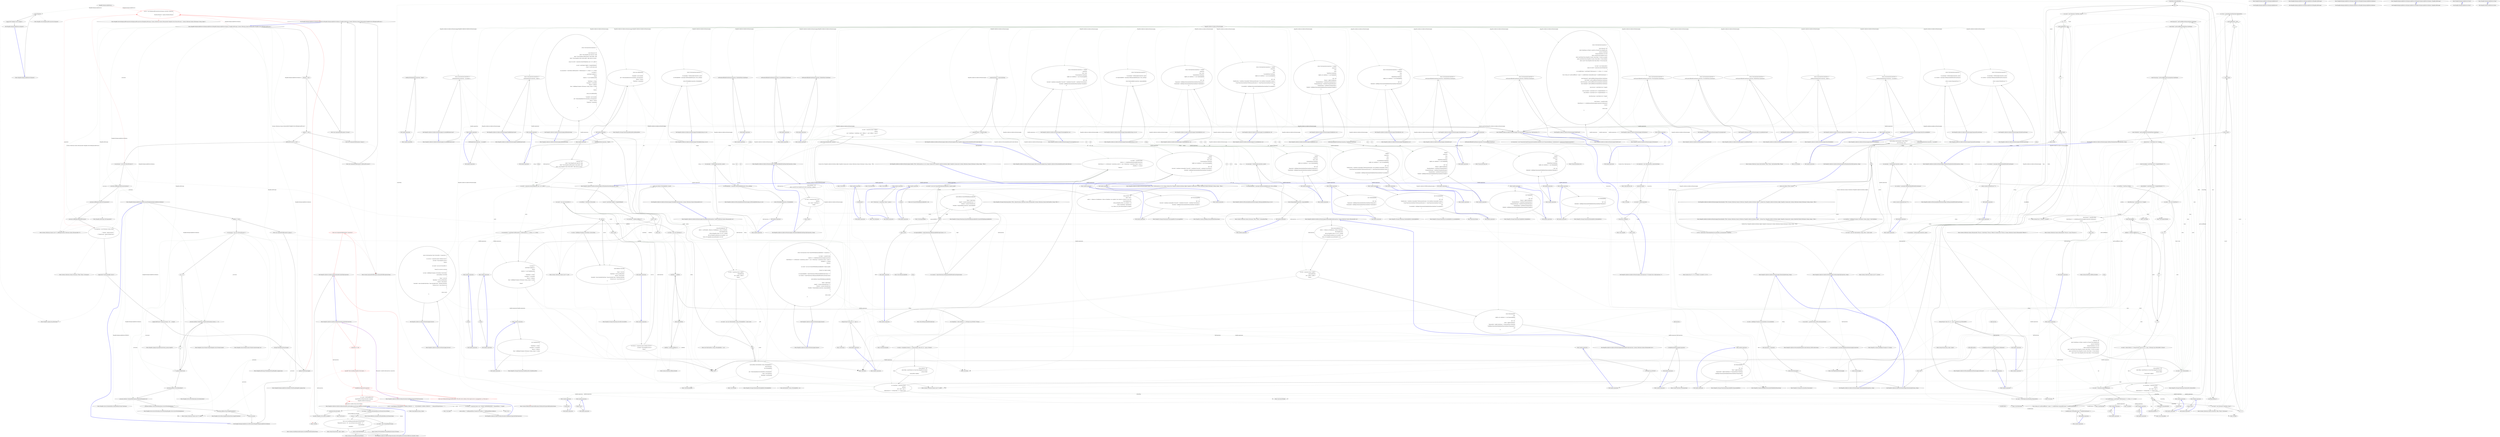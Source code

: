 digraph  {
n66 [label="Hangfire.BackgroundJobServer", span=""];
n0 [label="Entry Hangfire.BackgroundJobServer.BackgroundJobServer()", span="34-34", cluster="Hangfire.BackgroundJobServer.BackgroundJobServer()"];
n1 [label="Exit Hangfire.BackgroundJobServer.BackgroundJobServer()", span="34-34", cluster="Hangfire.BackgroundJobServer.BackgroundJobServer()"];
n2 [label="Entry Hangfire.BackgroundJobServer.BackgroundJobServer(Hangfire.JobStorage)", span="44-44", cluster="Hangfire.BackgroundJobServer.BackgroundJobServer(Hangfire.JobStorage)"];
n3 [label="Exit Hangfire.BackgroundJobServer.BackgroundJobServer(Hangfire.JobStorage)", span="44-44", cluster="Hangfire.BackgroundJobServer.BackgroundJobServer(Hangfire.JobStorage)"];
n4 [label="Entry Hangfire.BackgroundJobServer.BackgroundJobServer(Hangfire.BackgroundJobServerOptions)", span="54-54", cluster="Hangfire.BackgroundJobServer.BackgroundJobServer(Hangfire.BackgroundJobServerOptions)"];
n5 [label="Exit Hangfire.BackgroundJobServer.BackgroundJobServer(Hangfire.BackgroundJobServerOptions)", span="54-54", cluster="Hangfire.BackgroundJobServer.BackgroundJobServer(Hangfire.BackgroundJobServerOptions)"];
n6 [label="Entry Hangfire.BackgroundJobServer.BackgroundJobServer(Hangfire.BackgroundJobServerOptions, Hangfire.JobStorage)", span="65-65", cluster="Hangfire.BackgroundJobServer.BackgroundJobServer(Hangfire.BackgroundJobServerOptions, Hangfire.JobStorage)"];
n7 [label="Exit Hangfire.BackgroundJobServer.BackgroundJobServer(Hangfire.BackgroundJobServerOptions, Hangfire.JobStorage)", span="65-65", cluster="Hangfire.BackgroundJobServer.BackgroundJobServer(Hangfire.BackgroundJobServerOptions, Hangfire.JobStorage)"];
n8 [label="Entry Hangfire.BackgroundJobServer.BackgroundJobServer(Hangfire.BackgroundJobServerOptions, Hangfire.JobStorage, System.Collections.Generic.IEnumerable<Hangfire.Server.IBackgroundProcess>)", span="70-70", cluster="Hangfire.BackgroundJobServer.BackgroundJobServer(Hangfire.BackgroundJobServerOptions, Hangfire.JobStorage, System.Collections.Generic.IEnumerable<Hangfire.Server.IBackgroundProcess>)"];
n9 [label="storage == null", span="75-75", cluster="Hangfire.BackgroundJobServer.BackgroundJobServer(Hangfire.BackgroundJobServerOptions, Hangfire.JobStorage, System.Collections.Generic.IEnumerable<Hangfire.Server.IBackgroundProcess>)"];
n11 [label="options == null", span="76-76", cluster="Hangfire.BackgroundJobServer.BackgroundJobServer(Hangfire.BackgroundJobServerOptions, Hangfire.JobStorage, System.Collections.Generic.IEnumerable<Hangfire.Server.IBackgroundProcess>)"];
n13 [label="additionalProcesses == null", span="77-77", cluster="Hangfire.BackgroundJobServer.BackgroundJobServer(Hangfire.BackgroundJobServerOptions, Hangfire.JobStorage, System.Collections.Generic.IEnumerable<Hangfire.Server.IBackgroundProcess>)"];
n16 [label="processes.AddRange(GetProcesses(options))", span="80-80", cluster="Hangfire.BackgroundJobServer.BackgroundJobServer(Hangfire.BackgroundJobServerOptions, Hangfire.JobStorage, System.Collections.Generic.IEnumerable<Hangfire.Server.IBackgroundProcess>)"];
n17 [label="processes.AddRange(storage.GetComponents())", span="81-81", cluster="Hangfire.BackgroundJobServer.BackgroundJobServer(Hangfire.BackgroundJobServerOptions, Hangfire.JobStorage, System.Collections.Generic.IEnumerable<Hangfire.Server.IBackgroundProcess>)"];
n18 [label="processes.AddRange(additionalProcesses)", span="82-82", cluster="Hangfire.BackgroundJobServer.BackgroundJobServer(Hangfire.BackgroundJobServerOptions, Hangfire.JobStorage, System.Collections.Generic.IEnumerable<Hangfire.Server.IBackgroundProcess>)"];
n19 [label="var properties = new Dictionary<string, object>\r\n            {\r\n                { ''Queues'', options.Queues },\r\n                { ''WorkerCount'', options.WorkerCount }\r\n            }", span="84-88", cluster="Hangfire.BackgroundJobServer.BackgroundJobServer(Hangfire.BackgroundJobServerOptions, Hangfire.JobStorage, System.Collections.Generic.IEnumerable<Hangfire.Server.IBackgroundProcess>)"];
n21 [label="Logger.InfoFormat(''Using job storage: '{0}'.'', storage)", span="91-91", cluster="Hangfire.BackgroundJobServer.BackgroundJobServer(Hangfire.BackgroundJobServerOptions, Hangfire.JobStorage, System.Collections.Generic.IEnumerable<Hangfire.Server.IBackgroundProcess>)"];
n22 [label="storage.WriteOptionsToLog(Logger)", span="93-93", cluster="Hangfire.BackgroundJobServer.BackgroundJobServer(Hangfire.BackgroundJobServerOptions, Hangfire.JobStorage, System.Collections.Generic.IEnumerable<Hangfire.Server.IBackgroundProcess>)"];
n23 [label="options.WriteToLog(Logger)", span="94-94", cluster="Hangfire.BackgroundJobServer.BackgroundJobServer(Hangfire.BackgroundJobServerOptions, Hangfire.JobStorage, System.Collections.Generic.IEnumerable<Hangfire.Server.IBackgroundProcess>)"];
n24 [label="_server = new BackgroundProcessServer(storage, processes, properties)\r\n            {\r\n                ShutdownTimeout = options.ShutdownTimeout\r\n            }", span="96-99", cluster="Hangfire.BackgroundJobServer.BackgroundJobServer(Hangfire.BackgroundJobServerOptions, Hangfire.JobStorage, System.Collections.Generic.IEnumerable<Hangfire.Server.IBackgroundProcess>)", color=red, community=1];
n10 [label="throw new ArgumentNullException(''storage'');", span="75-75", cluster="Hangfire.BackgroundJobServer.BackgroundJobServer(Hangfire.BackgroundJobServerOptions, Hangfire.JobStorage, System.Collections.Generic.IEnumerable<Hangfire.Server.IBackgroundProcess>)"];
n12 [label="throw new ArgumentNullException(''options'');", span="76-76", cluster="Hangfire.BackgroundJobServer.BackgroundJobServer(Hangfire.BackgroundJobServerOptions, Hangfire.JobStorage, System.Collections.Generic.IEnumerable<Hangfire.Server.IBackgroundProcess>)"];
n14 [label="throw new ArgumentNullException(''additionalProcesses'');", span="77-77", cluster="Hangfire.BackgroundJobServer.BackgroundJobServer(Hangfire.BackgroundJobServerOptions, Hangfire.JobStorage, System.Collections.Generic.IEnumerable<Hangfire.Server.IBackgroundProcess>)"];
n15 [label="var processes = new List<IServerProcess>()", span="79-79", cluster="Hangfire.BackgroundJobServer.BackgroundJobServer(Hangfire.BackgroundJobServerOptions, Hangfire.JobStorage, System.Collections.Generic.IEnumerable<Hangfire.Server.IBackgroundProcess>)"];
n27 [label="Entry System.Collections.Generic.List<T>.List()", span="0-0", cluster="System.Collections.Generic.List<T>.List()"];
n28 [label="Entry Hangfire.BackgroundJobServer.GetProcesses(Hangfire.BackgroundJobServerOptions)", span="108-108", cluster="Hangfire.BackgroundJobServer.GetProcesses(Hangfire.BackgroundJobServerOptions)"];
n29 [label="Entry System.Collections.Generic.List<T>.AddRange(System.Collections.Generic.IEnumerable<T>)", span="0-0", cluster="System.Collections.Generic.List<T>.AddRange(System.Collections.Generic.IEnumerable<T>)"];
n30 [label="Entry Hangfire.JobStorage.GetComponents()", span="58-58", cluster="Hangfire.JobStorage.GetComponents()"];
n20 [label="Logger.Info(''Starting Hangfire Server'')", span="90-90", cluster="Hangfire.BackgroundJobServer.BackgroundJobServer(Hangfire.BackgroundJobServerOptions, Hangfire.JobStorage, System.Collections.Generic.IEnumerable<Hangfire.Server.IBackgroundProcess>)"];
n31 [label="Entry System.Collections.Generic.Dictionary<TKey, TValue>.Dictionary()", span="0-0", cluster="System.Collections.Generic.Dictionary<TKey, TValue>.Dictionary()"];
n32 [label="Entry Hangfire.Logging.ILog.Info(string)", span="202-202", cluster="Hangfire.Logging.ILog.Info(string)"];
n33 [label="Entry Hangfire.Logging.ILog.InfoFormat(string, params object[])", span="210-210", cluster="Hangfire.Logging.ILog.InfoFormat(string, params object[])"];
n34 [label="Entry Hangfire.JobStorage.WriteOptionsToLog(Hangfire.Logging.ILog)", span="68-68", cluster="Hangfire.JobStorage.WriteOptionsToLog(Hangfire.Logging.ILog)"];
n35 [label="Entry Hangfire.BackgroundJobServerOptions.WriteToLog(Hangfire.Logging.ILog)", span="71-71", cluster="Hangfire.BackgroundJobServerOptions.WriteToLog(Hangfire.Logging.ILog)"];
n25 [label="Exit Hangfire.BackgroundJobServer.BackgroundJobServer(Hangfire.BackgroundJobServerOptions, Hangfire.JobStorage, System.Collections.Generic.IEnumerable<Hangfire.Server.IBackgroundProcess>)", span="70-70", cluster="Hangfire.BackgroundJobServer.BackgroundJobServer(Hangfire.BackgroundJobServerOptions, Hangfire.JobStorage, System.Collections.Generic.IEnumerable<Hangfire.Server.IBackgroundProcess>)"];
n26 [label="Entry System.ArgumentNullException.ArgumentNullException(string)", span="0-0", cluster="System.ArgumentNullException.ArgumentNullException(string)"];
n36 [label="Entry Hangfire.Server.BackgroundProcessServer.BackgroundProcessServer(Hangfire.JobStorage, System.Collections.Generic.IEnumerable<Hangfire.Server.IServerProcess>, System.Collections.Generic.IDictionary<string, object>)", span="38-38", cluster="Hangfire.Server.BackgroundProcessServer.BackgroundProcessServer(Hangfire.JobStorage, System.Collections.Generic.IEnumerable<Hangfire.Server.IServerProcess>, System.Collections.Generic.IDictionary<string, object>)"];
n37 [label="Entry Hangfire.BackgroundJobServer.Dispose()", span="102-102", cluster="Hangfire.BackgroundJobServer.Dispose()"];
n38 [label="_server.Dispose()", span="104-104", cluster="Hangfire.BackgroundJobServer.Dispose()"];
n39 [label="Logger.Info(''Hangfire Server stopped.'')", span="105-105", cluster="Hangfire.BackgroundJobServer.Dispose()"];
n41 [label="Entry Hangfire.Server.BackgroundProcessServer.Dispose()", span="60-60", cluster="Hangfire.Server.BackgroundProcessServer.Dispose()"];
n40 [label="Exit Hangfire.BackgroundJobServer.Dispose()", span="102-102", cluster="Hangfire.BackgroundJobServer.Dispose()"];
n42 [label="options == null", span="110-110", cluster="Hangfire.BackgroundJobServer.GetProcesses(Hangfire.BackgroundJobServerOptions)"];
n46 [label="i < options.WorkerCount", span="114-114", cluster="Hangfire.BackgroundJobServer.GetProcesses(Hangfire.BackgroundJobServerOptions)"];
n47 [label="processes.Add(new Worker(new WorkerContext(options.Queues, i + 1)))", span="116-116", cluster="Hangfire.BackgroundJobServer.GetProcesses(Hangfire.BackgroundJobServerOptions)"];
n50 [label="processes.Add(new SchedulePoller(options.SchedulePollingInterval))", span="120-120", cluster="Hangfire.BackgroundJobServer.GetProcesses(Hangfire.BackgroundJobServerOptions)"];
n51 [label="processes.Add(new ServerWatchdog(options.ServerWatchdogOptions))", span="121-121", cluster="Hangfire.BackgroundJobServer.GetProcesses(Hangfire.BackgroundJobServerOptions)"];
n43 [label="throw new ArgumentNullException(''options'');", span="110-110", cluster="Hangfire.BackgroundJobServer.GetProcesses(Hangfire.BackgroundJobServerOptions)"];
n44 [label="var processes = new List<IServerProcess>()", span="112-112", cluster="Hangfire.BackgroundJobServer.GetProcesses(Hangfire.BackgroundJobServerOptions)"];
n45 [label="var i = 0", span="114-114", cluster="Hangfire.BackgroundJobServer.GetProcesses(Hangfire.BackgroundJobServerOptions)"];
n49 [label="processes.Add(new ServerHeartbeat())", span="119-119", cluster="Hangfire.BackgroundJobServer.GetProcesses(Hangfire.BackgroundJobServerOptions)"];
n52 [label="processes.Add(new RecurringJobScheduler())", span="122-122", cluster="Hangfire.BackgroundJobServer.GetProcesses(Hangfire.BackgroundJobServerOptions)"];
n53 [label="return processes;", span="124-124", cluster="Hangfire.BackgroundJobServer.GetProcesses(Hangfire.BackgroundJobServerOptions)"];
n48 [label="i++", span="114-114", cluster="Hangfire.BackgroundJobServer.GetProcesses(Hangfire.BackgroundJobServerOptions)"];
n55 [label="Entry Hangfire.Server.Worker.Worker(Hangfire.Server.WorkerContext)", span="35-35", cluster="Hangfire.Server.Worker.Worker(Hangfire.Server.WorkerContext)"];
n56 [label="Entry Hangfire.Server.WorkerContext.WorkerContext(string[], int)", span="27-27", cluster="Hangfire.Server.WorkerContext.WorkerContext(string[], int)"];
n57 [label="Entry System.Collections.Generic.List<T>.Add(T)", span="0-0", cluster="System.Collections.Generic.List<T>.Add(T)"];
n58 [label="Entry Hangfire.Server.ServerHeartbeat.ServerHeartbeat()", span="20-20", cluster="Hangfire.Server.ServerHeartbeat.ServerHeartbeat()"];
n59 [label="Entry Hangfire.Server.SchedulePoller.SchedulePoller(System.TimeSpan)", span="32-32", cluster="Hangfire.Server.SchedulePoller.SchedulePoller(System.TimeSpan)"];
n60 [label="Entry Hangfire.Server.ServerWatchdog.ServerWatchdog(Hangfire.Server.ServerWatchdogOptions)", span="27-27", cluster="Hangfire.Server.ServerWatchdog.ServerWatchdog(Hangfire.Server.ServerWatchdogOptions)"];
n61 [label="Entry Hangfire.Server.RecurringJobScheduler.RecurringJobScheduler()", span="39-39", cluster="Hangfire.Server.RecurringJobScheduler.RecurringJobScheduler()"];
n54 [label="Exit Hangfire.BackgroundJobServer.GetProcesses(Hangfire.BackgroundJobServerOptions)", span="108-108", cluster="Hangfire.BackgroundJobServer.GetProcesses(Hangfire.BackgroundJobServerOptions)"];
n62 [label="Entry Hangfire.BackgroundJobServer.Start()", span="128-128", cluster="Hangfire.BackgroundJobServer.Start()"];
n63 [label="Exit Hangfire.BackgroundJobServer.Start()", span="128-128", cluster="Hangfire.BackgroundJobServer.Start()"];
n64 [label="Entry Hangfire.BackgroundJobServer.Stop()", span="133-133", cluster="Hangfire.BackgroundJobServer.Stop()"];
n65 [label="Exit Hangfire.BackgroundJobServer.Stop()", span="133-133", cluster="Hangfire.BackgroundJobServer.Stop()"];
m1_16 [label="Entry string.Replace(string, string)", span="0-0", cluster="string.Replace(string, string)", file="BackgroundProcessServerFacts.cs"];
m1_0 [label="Entry HangFire.SqlServer.SqlServerObjectsInstaller.Install(SqlConnection)", span="34-34", cluster="HangFire.SqlServer.SqlServerObjectsInstaller.Install(SqlConnection)", file="BackgroundProcessServerFacts.cs"];
m1_1 [label="connection == null", span="36-36", cluster="HangFire.SqlServer.SqlServerObjectsInstaller.Install(SqlConnection)", color=red, community=0, file="BackgroundProcessServerFacts.cs"];
m1_4 [label="!IsSqlEditionSupported(connection)", span="40-40", cluster="HangFire.SqlServer.SqlServerObjectsInstaller.Install(SqlConnection)", color=red, community=0, file="BackgroundProcessServerFacts.cs"];
m1_8 [label="connection.Execute(script)", span="51-51", cluster="HangFire.SqlServer.SqlServerObjectsInstaller.Install(SqlConnection)", file="BackgroundProcessServerFacts.cs"];
m1_2 [label="throw new ArgumentNullException(''connection'');", span="36-36", cluster="HangFire.SqlServer.SqlServerObjectsInstaller.Install(SqlConnection)", color=red, community=0, file="BackgroundProcessServerFacts.cs"];
m1_3 [label="Log.Info(''Start installing HangFire SQL objects...'')", span="38-38", cluster="HangFire.SqlServer.SqlServerObjectsInstaller.Install(SqlConnection)", color=red, community=0, file="BackgroundProcessServerFacts.cs"];
m1_5 [label="throw new PlatformNotSupportedException(''The SQL Server edition of the target server is unsupported, e.g. SQL Azure.'');", span="42-42", cluster="HangFire.SqlServer.SqlServerObjectsInstaller.Install(SqlConnection)", color=red, community=0, file="BackgroundProcessServerFacts.cs"];
m1_6 [label="var script = GetStringResource(\r\n                typeof(SqlServerObjectsInstaller).Assembly, \r\n                ''HangFire.SqlServer.Install.sql'')", span="45-47", cluster="HangFire.SqlServer.SqlServerObjectsInstaller.Install(SqlConnection)", color=red, community=0, file="BackgroundProcessServerFacts.cs"];
m1_7 [label="script = script.Replace(''SET @TARGET_SCHEMA_VERSION = 2;'', ''SET @TARGET_SCHEMA_VERSION = '' + RequiredSchemaVersion + '';'')", span="49-49", cluster="HangFire.SqlServer.SqlServerObjectsInstaller.Install(SqlConnection)", file="BackgroundProcessServerFacts.cs"];
m1_9 [label="Log.Info(''HangFire SQL objects installed.'')", span="53-53", cluster="HangFire.SqlServer.SqlServerObjectsInstaller.Install(SqlConnection)", file="BackgroundProcessServerFacts.cs"];
m1_10 [label="Exit HangFire.SqlServer.SqlServerObjectsInstaller.Install(SqlConnection)", span="34-34", cluster="HangFire.SqlServer.SqlServerObjectsInstaller.Install(SqlConnection)", file="BackgroundProcessServerFacts.cs"];
m1_21 [label="Entry Unk.>", span="", cluster="Unk.>", file="BackgroundProcessServerFacts.cs"];
m1_32 [label="Entry System.IO.StreamReader.StreamReader(System.IO.Stream)", span="0-0", cluster="System.IO.StreamReader.StreamReader(System.IO.Stream)", file="BackgroundProcessServerFacts.cs"];
m1_22 [label="Entry Unk.Single", span="", cluster="Unk.Single", file="BackgroundProcessServerFacts.cs"];
m1_30 [label="Entry System.InvalidOperationException.InvalidOperationException(string)", span="0-0", cluster="System.InvalidOperationException.InvalidOperationException(string)", file="BackgroundProcessServerFacts.cs"];
m1_17 [label="Entry Unk.Execute", span="", cluster="Unk.Execute", file="BackgroundProcessServerFacts.cs"];
m1_31 [label="Entry string.Format(string, object, object)", span="0-0", cluster="string.Format(string, object, object)", file="BackgroundProcessServerFacts.cs"];
m1_33 [label="Entry System.IO.StreamReader.ReadToEnd()", span="0-0", cluster="System.IO.StreamReader.ReadToEnd()", file="BackgroundProcessServerFacts.cs"];
m1_15 [label="Entry HangFire.SqlServer.SqlServerObjectsInstaller.GetStringResource(System.Reflection.Assembly, string)", span="62-62", cluster="HangFire.SqlServer.SqlServerObjectsInstaller.GetStringResource(System.Reflection.Assembly, string)", file="BackgroundProcessServerFacts.cs"];
m1_23 [label="var stream = assembly.GetManifestResourceStream(resourceName)", span="64-64", cluster="HangFire.SqlServer.SqlServerObjectsInstaller.GetStringResource(System.Reflection.Assembly, string)", file="BackgroundProcessServerFacts.cs"];
m1_25 [label="throw new InvalidOperationException(String.Format(\r\n                        ''Requested resource `{0}` was not found in the assembly `{1}`.'',\r\n                        resourceName,\r\n                        assembly));", span="68-71", cluster="HangFire.SqlServer.SqlServerObjectsInstaller.GetStringResource(System.Reflection.Assembly, string)", file="BackgroundProcessServerFacts.cs"];
m1_24 [label="stream == null", span="66-66", cluster="HangFire.SqlServer.SqlServerObjectsInstaller.GetStringResource(System.Reflection.Assembly, string)", file="BackgroundProcessServerFacts.cs"];
m1_26 [label="var reader = new StreamReader(stream)", span="74-74", cluster="HangFire.SqlServer.SqlServerObjectsInstaller.GetStringResource(System.Reflection.Assembly, string)", file="BackgroundProcessServerFacts.cs"];
m1_27 [label="return reader.ReadToEnd();", span="76-76", cluster="HangFire.SqlServer.SqlServerObjectsInstaller.GetStringResource(System.Reflection.Assembly, string)", file="BackgroundProcessServerFacts.cs"];
m1_28 [label="Exit HangFire.SqlServer.SqlServerObjectsInstaller.GetStringResource(System.Reflection.Assembly, string)", span="62-62", cluster="HangFire.SqlServer.SqlServerObjectsInstaller.GetStringResource(System.Reflection.Assembly, string)", file="BackgroundProcessServerFacts.cs"];
m1_13 [label="Entry HangFire.SqlServer.SqlServerObjectsInstaller.IsSqlEditionSupported(SqlConnection)", span="56-56", cluster="HangFire.SqlServer.SqlServerObjectsInstaller.IsSqlEditionSupported(SqlConnection)", file="BackgroundProcessServerFacts.cs"];
m1_18 [label="var edition = connection.Query<int>(''SELECT SERVERPROPERTY ( 'EngineEdition' )'').Single()", span="58-58", cluster="HangFire.SqlServer.SqlServerObjectsInstaller.IsSqlEditionSupported(SqlConnection)", file="BackgroundProcessServerFacts.cs"];
m1_19 [label="return edition >= SqlEngineEdition.Standard && edition <= SqlEngineEdition.SqlAzure;", span="59-59", cluster="HangFire.SqlServer.SqlServerObjectsInstaller.IsSqlEditionSupported(SqlConnection)", file="BackgroundProcessServerFacts.cs"];
m1_20 [label="Exit HangFire.SqlServer.SqlServerObjectsInstaller.IsSqlEditionSupported(SqlConnection)", span="56-56", cluster="HangFire.SqlServer.SqlServerObjectsInstaller.IsSqlEditionSupported(SqlConnection)", file="BackgroundProcessServerFacts.cs"];
m1_29 [label="Entry System.Reflection.Assembly.GetManifestResourceStream(string)", span="0-0", cluster="System.Reflection.Assembly.GetManifestResourceStream(string)", file="BackgroundProcessServerFacts.cs"];
m1_14 [label="Entry System.PlatformNotSupportedException.PlatformNotSupportedException(string)", span="0-0", cluster="System.PlatformNotSupportedException.PlatformNotSupportedException(string)", file="BackgroundProcessServerFacts.cs"];
m1_12 [label="Entry Unk.Info", span="", cluster="Unk.Info", file="BackgroundProcessServerFacts.cs"];
m5_398 [label="Entry System.Func<T1, T2, T3, TResult>.Invoke(T1, T2, T3)", span="0-0", cluster="System.Func<T1, T2, T3, TResult>.Invoke(T1, T2, T3)", file="TypeExtensions.cs"];
m5_115 [label="Entry long.Parse(string)", span="0-0", cluster="long.Parse(string)", file="TypeExtensions.cs"];
m5_0 [label="Entry HangFire.SqlServer.SqlServerMonitoringApi.SqlServerMonitoringApi(string, HangFire.SqlServer.PersistentJobQueueProviderCollection)", span="35-35", cluster="HangFire.SqlServer.SqlServerMonitoringApi.SqlServerMonitoringApi(string, HangFire.SqlServer.PersistentJobQueueProviderCollection)", file="TypeExtensions.cs"];
m5_1 [label="_connectionString = connectionString", span="39-39", cluster="HangFire.SqlServer.SqlServerMonitoringApi.SqlServerMonitoringApi(string, HangFire.SqlServer.PersistentJobQueueProviderCollection)", file="TypeExtensions.cs"];
m5_2 [label="_queueProviders = queueProviders", span="40-40", cluster="HangFire.SqlServer.SqlServerMonitoringApi.SqlServerMonitoringApi(string, HangFire.SqlServer.PersistentJobQueueProviderCollection)", file="TypeExtensions.cs"];
m5_3 [label="Exit HangFire.SqlServer.SqlServerMonitoringApi.SqlServerMonitoringApi(string, HangFire.SqlServer.PersistentJobQueueProviderCollection)", span="35-35", cluster="HangFire.SqlServer.SqlServerMonitoringApi.SqlServerMonitoringApi(string, HangFire.SqlServer.PersistentJobQueueProviderCollection)", file="TypeExtensions.cs"];
m5_48 [label="Entry HangFire.SqlServer.SqlServerMonitoringApi.GetJobs<TDto>(SqlConnection, int, int, string, System.Func<HangFire.SqlServer.Entities.SqlJob, HangFire.Common.Job, System.Collections.Generic.Dictionary<string, string>, TDto>)", span="518-518", cluster="HangFire.SqlServer.SqlServerMonitoringApi.GetJobs<TDto>(SqlConnection, int, int, string, System.Func<HangFire.SqlServer.Entities.SqlJob, HangFire.Common.Job, System.Collections.Generic.Dictionary<string, string>, TDto>)", file="TypeExtensions.cs"];
m5_385 [label="string jobsSql = @''\r\nselect * from (\r\n  select j.*, s.Reason as StateReason, s.Data as StateData, row_number() over (order by j.Id desc) as row_num\r\n  from HangFire.Job j\r\n  left join HangFire.State s on j.StateId = s.Id\r\n  where j.StateName = @stateName\r\n) as j where j.row_num between @start and @end\r\n''", span="525-532", cluster="HangFire.SqlServer.SqlServerMonitoringApi.GetJobs<TDto>(SqlConnection, int, int, string, System.Func<HangFire.SqlServer.Entities.SqlJob, HangFire.Common.Job, System.Collections.Generic.Dictionary<string, string>, TDto>)", file="TypeExtensions.cs"];
m5_386 [label="var jobs = connection.Query<SqlJob>(\r\n                        jobsSql,\r\n                        new { stateName = stateName, start = @from + 1, end = @from + count })\r\n                        .ToList()", span="534-537", cluster="HangFire.SqlServer.SqlServerMonitoringApi.GetJobs<TDto>(SqlConnection, int, int, string, System.Func<HangFire.SqlServer.Entities.SqlJob, HangFire.Common.Job, System.Collections.Generic.Dictionary<string, string>, TDto>)", file="TypeExtensions.cs"];
m5_387 [label="return DeserializeJobs(jobs, selector);", span="539-539", cluster="HangFire.SqlServer.SqlServerMonitoringApi.GetJobs<TDto>(SqlConnection, int, int, string, System.Func<HangFire.SqlServer.Entities.SqlJob, HangFire.Common.Job, System.Collections.Generic.Dictionary<string, string>, TDto>)", file="TypeExtensions.cs"];
m5_388 [label="Exit HangFire.SqlServer.SqlServerMonitoringApi.GetJobs<TDto>(SqlConnection, int, int, string, System.Func<HangFire.SqlServer.Entities.SqlJob, HangFire.Common.Job, System.Collections.Generic.Dictionary<string, string>, TDto>)", span="518-518", cluster="HangFire.SqlServer.SqlServerMonitoringApi.GetJobs<TDto>(SqlConnection, int, int, string, System.Func<HangFire.SqlServer.Entities.SqlJob, HangFire.Common.Job, System.Collections.Generic.Dictionary<string, string>, TDto>)", file="TypeExtensions.cs"];
m5_399 [label="Entry System.Collections.Generic.KeyValuePair<TKey, TValue>.KeyValuePair(TKey, TValue)", span="0-0", cluster="System.Collections.Generic.KeyValuePair<TKey, TValue>.KeyValuePair(TKey, TValue)", file="TypeExtensions.cs"];
m5_234 [label="Entry HangFire.SqlServer.SqlServerMonitoringApi.GetStatistics()", span="314-314", cluster="HangFire.SqlServer.SqlServerMonitoringApi.GetStatistics()", file="TypeExtensions.cs"];
m5_235 [label="return UseConnection(connection =>\r\n            {\r\n                const string sql = @''\r\nselect StateName as [State], count(id) as [Count] From HangFire.Job \r\ngroup by StateName\r\nhaving StateName is not null;\r\nselect count(Id) from HangFire.Server;\r\nselect sum([Value]) from HangFire.Counter where [Key] = N'stats:succeeded';\r\nselect sum([Value]) from HangFire.Counter where [Key] = N'stats:deleted';\r\nselect count(*) from HangFire.[Set] where [Key] = N'recurring-jobs';\r\n'';\r\n\r\n                var stats = new StatisticsDto();\r\n                using (var multi = connection.QueryMultiple(sql))\r\n                {\r\n                    var countByStates = multi.Read().ToDictionary(x => x.State, x => x.Count);\r\n\r\n                    Func<string, int> getCountIfExists = name => countByStates.ContainsKey(name) ? countByStates[name] : 0;\r\n\r\n                    stats.Enqueued = getCountIfExists(EnqueuedState.StateName);\r\n                    stats.Failed = getCountIfExists(FailedState.StateName);\r\n                    stats.Processing = getCountIfExists(ProcessingState.StateName);\r\n                    stats.Scheduled = getCountIfExists(ScheduledState.StateName);\r\n\r\n                    stats.Servers = multi.Read<int>().Single();\r\n\r\n                    stats.Succeeded = multi.Read<int?>().SingleOrDefault() ?? 0;\r\n                    stats.Deleted = multi.Read<int?>().SingleOrDefault() ?? 0;\r\n\r\n                    stats.Recurring = multi.Read<int>().Single();\r\n                }\r\n\r\n                stats.Queues = _queueProviders\r\n                    .SelectMany(x => x.GetJobQueueMonitoringApi(connection).GetQueues())\r\n                    .Count();\r\n\r\n                return stats;\r\n            });", span="316-353", cluster="HangFire.SqlServer.SqlServerMonitoringApi.GetStatistics()", file="TypeExtensions.cs"];
m5_236 [label="Exit HangFire.SqlServer.SqlServerMonitoringApi.GetStatistics()", span="314-314", cluster="HangFire.SqlServer.SqlServerMonitoringApi.GetStatistics()", file="TypeExtensions.cs"];
m5_52 [label="Entry HangFire.Storage.Monitoring.ProcessingJobDto.ProcessingJobDto()", span="23-23", cluster="HangFire.Storage.Monitoring.ProcessingJobDto.ProcessingJobDto()", file="TypeExtensions.cs"];
m5_72 [label="Entry HangFire.SqlServer.SqlServerMonitoringApi.FailedByDatesCount()", span="117-117", cluster="HangFire.SqlServer.SqlServerMonitoringApi.FailedByDatesCount()", file="TypeExtensions.cs"];
m5_73 [label="return UseConnection(connection => \r\n                GetTimelineStats(connection, ''failed''));", span="119-120", cluster="HangFire.SqlServer.SqlServerMonitoringApi.FailedByDatesCount()", file="TypeExtensions.cs"];
m5_74 [label="Exit HangFire.SqlServer.SqlServerMonitoringApi.FailedByDatesCount()", span="117-117", cluster="HangFire.SqlServer.SqlServerMonitoringApi.FailedByDatesCount()", file="TypeExtensions.cs"];
m5_361 [label="Entry Unk.Open", span="", cluster="Unk.Open", file="TypeExtensions.cs"];
m5_7 [label="Entry HangFire.SqlServer.SqlServerMonitoringApi.UseConnection<T>(System.Func<SqlConnection, T>)", span="447-447", cluster="HangFire.SqlServer.SqlServerMonitoringApi.UseConnection<T>(System.Func<SqlConnection, T>)", file="TypeExtensions.cs"];
m5_351 [label="var transaction = new TransactionScope(TransactionScopeOption.Required, new TransactionOptions { IsolationLevel = IsolationLevel.ReadUncommitted })", span="449-449", cluster="HangFire.SqlServer.SqlServerMonitoringApi.UseConnection<T>(System.Func<SqlConnection, T>)", file="TypeExtensions.cs"];
m5_354 [label="var result = action(connection)", span="454-454", cluster="HangFire.SqlServer.SqlServerMonitoringApi.UseConnection<T>(System.Func<SqlConnection, T>)", file="TypeExtensions.cs"];
m5_352 [label="var connection = new SqlConnection(_connectionString)", span="450-450", cluster="HangFire.SqlServer.SqlServerMonitoringApi.UseConnection<T>(System.Func<SqlConnection, T>)", file="TypeExtensions.cs"];
m5_355 [label="transaction.Complete()", span="456-456", cluster="HangFire.SqlServer.SqlServerMonitoringApi.UseConnection<T>(System.Func<SqlConnection, T>)", file="TypeExtensions.cs"];
m5_353 [label="connection.Open()", span="452-452", cluster="HangFire.SqlServer.SqlServerMonitoringApi.UseConnection<T>(System.Func<SqlConnection, T>)", file="TypeExtensions.cs"];
m5_356 [label="return result;", span="458-458", cluster="HangFire.SqlServer.SqlServerMonitoringApi.UseConnection<T>(System.Func<SqlConnection, T>)", file="TypeExtensions.cs"];
m5_357 [label="Exit HangFire.SqlServer.SqlServerMonitoringApi.UseConnection<T>(System.Func<SqlConnection, T>)", span="447-447", cluster="HangFire.SqlServer.SqlServerMonitoringApi.UseConnection<T>(System.Func<SqlConnection, T>)", file="TypeExtensions.cs"];
m5_360 [label="Entry SqlConnection.cstr", span="", cluster="SqlConnection.cstr", file="TypeExtensions.cs"];
m5_273 [label="Entry HangFire.SqlServer.IPersistentJobQueueMonitoringApi.GetQueues()", span="22-22", cluster="HangFire.SqlServer.IPersistentJobQueueMonitoringApi.GetQueues()", file="TypeExtensions.cs"];
m5_411 [label="Entry Unk.ToString", span="", cluster="Unk.ToString", file="TypeExtensions.cs"];
m5_194 [label="Entry HangFire.SqlServer.SqlServerMonitoringApi.JobDetails(string)", span="263-263", cluster="HangFire.SqlServer.SqlServerMonitoringApi.JobDetails(string)", file="TypeExtensions.cs"];
m5_195 [label="return UseConnection(connection =>\r\n            {\r\n\r\n                const string sql = @''\r\nselect * from HangFire.Job where Id = @id\r\nselect * from HangFire.JobParameter where JobId = @id\r\nselect * from HangFire.State where JobId = @id order by Id desc'';\r\n\r\n                using (var multi = connection.QueryMultiple(sql, new { id = jobId }))\r\n                {\r\n                    var job = multi.Read<SqlJob>().SingleOrDefault();\r\n                    if (job == null) return null;\r\n\r\n                    var parameters = multi.Read<JobParameter>().ToDictionary(x => x.Name, x => x.Value);\r\n                    var history =\r\n                        multi.Read<SqlState>()\r\n                            .ToList()\r\n                            .Select(x => new StateHistoryDto\r\n                            {\r\n                                StateName = x.Name,\r\n                                CreatedAt = x.CreatedAt,\r\n                                Reason = x.Reason,\r\n                                Data = JobHelper.FromJson<Dictionary<string, string>>(x.Data)\r\n                            })\r\n                            .ToList();\r\n\r\n                    return new JobDetailsDto\r\n                    {\r\n                        CreatedAt = job.CreatedAt,\r\n                        Job = DeserializeJob(job.InvocationData, job.Arguments),\r\n                        History = history,\r\n                        Properties = parameters\r\n                    };\r\n                }\r\n            });", span="265-299", cluster="HangFire.SqlServer.SqlServerMonitoringApi.JobDetails(string)", file="TypeExtensions.cs"];
m5_196 [label="Exit HangFire.SqlServer.SqlServerMonitoringApi.JobDetails(string)", span="263-263", cluster="HangFire.SqlServer.SqlServerMonitoringApi.JobDetails(string)", file="TypeExtensions.cs"];
m5_258 [label="Entry System.Collections.Generic.IEnumerable<TSource>.SelectMany<TSource, TResult>(System.Func<TSource, System.Collections.Generic.IEnumerable<TResult>>)", span="0-0", cluster="System.Collections.Generic.IEnumerable<TSource>.SelectMany<TSource, TResult>(System.Func<TSource, System.Collections.Generic.IEnumerable<TResult>>)", file="TypeExtensions.cs"];
m5_104 [label="Entry HangFire.Common.JobHelper.DeserializeNullableDateTime(string)", span="67-67", cluster="HangFire.Common.JobHelper.DeserializeNullableDateTime(string)", file="TypeExtensions.cs"];
m5_367 [label="Entry Unk.DeserializeJobs", span="", cluster="Unk.DeserializeJobs", file="TypeExtensions.cs"];
m5_36 [label="Entry HangFire.SqlServer.SqlServerMonitoringApi.ProcessingCount()", span="77-77", cluster="HangFire.SqlServer.SqlServerMonitoringApi.ProcessingCount()", file="TypeExtensions.cs"];
m5_37 [label="return UseConnection(connection => \r\n                GetNumberOfJobsByStateName(connection, ProcessingState.StateName));", span="79-80", cluster="HangFire.SqlServer.SqlServerMonitoringApi.ProcessingCount()", file="TypeExtensions.cs"];
m5_38 [label="Exit HangFire.SqlServer.SqlServerMonitoringApi.ProcessingCount()", span="77-77", cluster="HangFire.SqlServer.SqlServerMonitoringApi.ProcessingCount()", file="TypeExtensions.cs"];
m5_181 [label="Entry HangFire.SqlServer.SqlServerMonitoringApi.HourlySucceededJobs()", span="251-251", cluster="HangFire.SqlServer.SqlServerMonitoringApi.HourlySucceededJobs()", file="TypeExtensions.cs"];
m5_182 [label="return UseConnection(connection => \r\n                GetHourlyTimelineStats(connection, ''succeeded''));", span="253-254", cluster="HangFire.SqlServer.SqlServerMonitoringApi.HourlySucceededJobs()", file="TypeExtensions.cs"];
m5_183 [label="Exit HangFire.SqlServer.SqlServerMonitoringApi.HourlySucceededJobs()", span="251-251", cluster="HangFire.SqlServer.SqlServerMonitoringApi.HourlySucceededJobs()", file="TypeExtensions.cs"];
m5_179 [label="Entry HangFire.SqlServer.IPersistentJobQueueMonitoringApi.GetFetchedJobIds(string, int, int)", span="24-24", cluster="HangFire.SqlServer.IPersistentJobQueueMonitoringApi.GetFetchedJobIds(string, int, int)", file="TypeExtensions.cs"];
m5_255 [label="Entry Unk.Read", span="", cluster="Unk.Read", file="TypeExtensions.cs"];
m5_384 [label="Entry HangFire.Storage.InvocationData.Deserialize()", span="38-38", cluster="HangFire.Storage.InvocationData.Deserialize()", file="TypeExtensions.cs"];
m5_105 [label="Entry HangFire.SqlServer.SqlServerMonitoringApi.SucceededJobs(int, int)", span="168-168", cluster="HangFire.SqlServer.SqlServerMonitoringApi.SucceededJobs(int, int)", file="TypeExtensions.cs"];
m5_106 [label="return UseConnection(connection => GetJobs(\r\n                connection,\r\n                from,\r\n                count,\r\n                SucceededState.StateName,\r\n                (sqlJob, job, stateData) => new SucceededJobDto\r\n                {\r\n                    Job = job,\r\n                    TotalDuration = stateData.ContainsKey(''PerformanceDuration'') && stateData.ContainsKey(''Latency'')\r\n                        ? (long?)long.Parse(stateData[''PerformanceDuration'']) + (long?)long.Parse(stateData[''Latency''])\r\n                        : null,\r\n                    SucceededAt = JobHelper.DeserializeNullableDateTime(stateData[''SucceededAt''])\r\n                }));", span="170-182", cluster="HangFire.SqlServer.SqlServerMonitoringApi.SucceededJobs(int, int)", file="TypeExtensions.cs"];
m5_107 [label="Exit HangFire.SqlServer.SqlServerMonitoringApi.SucceededJobs(int, int)", span="168-168", cluster="HangFire.SqlServer.SqlServerMonitoringApi.SucceededJobs(int, int)", file="TypeExtensions.cs"];
m5_94 [label="Entry HangFire.SqlServer.SqlServerMonitoringApi.FailedJobs(int, int)", span="150-150", cluster="HangFire.SqlServer.SqlServerMonitoringApi.FailedJobs(int, int)", file="TypeExtensions.cs"];
m5_95 [label="return UseConnection(connection => GetJobs(\r\n                connection,\r\n                from,\r\n                count,\r\n                FailedState.StateName,\r\n                (sqlJob, job, stateData) => new FailedJobDto\r\n                {\r\n                    Job = job,\r\n                    Reason = sqlJob.StateReason,\r\n                    ExceptionDetails = stateData[''ExceptionDetails''],\r\n                    ExceptionMessage = stateData[''ExceptionMessage''],\r\n                    ExceptionType = stateData[''ExceptionType''],\r\n                    FailedAt = JobHelper.DeserializeNullableDateTime(stateData[''FailedAt''])\r\n                }));", span="152-165", cluster="HangFire.SqlServer.SqlServerMonitoringApi.FailedJobs(int, int)", file="TypeExtensions.cs"];
m5_96 [label="Exit HangFire.SqlServer.SqlServerMonitoringApi.FailedJobs(int, int)", span="150-150", cluster="HangFire.SqlServer.SqlServerMonitoringApi.FailedJobs(int, int)", file="TypeExtensions.cs"];
m5_269 [label="Entry Unk.ContainsKey", span="", cluster="Unk.ContainsKey", file="TypeExtensions.cs"];
m5_64 [label="Entry HangFire.Storage.Monitoring.ScheduledJobDto.ScheduledJobDto()", span="23-23", cluster="HangFire.Storage.Monitoring.ScheduledJobDto.ScheduledJobDto()", file="TypeExtensions.cs"];
m5_146 [label="Entry Unk.EnqueuedJobs", span="", cluster="Unk.EnqueuedJobs", file="TypeExtensions.cs"];
m5_65 [label="Entry HangFire.SqlServer.SqlServerMonitoringApi.SucceededByDatesCount()", span="111-111", cluster="HangFire.SqlServer.SqlServerMonitoringApi.SucceededByDatesCount()", file="TypeExtensions.cs"];
m5_66 [label="return UseConnection(connection => \r\n                GetTimelineStats(connection, ''succeeded''));", span="113-114", cluster="HangFire.SqlServer.SqlServerMonitoringApi.SucceededByDatesCount()", file="TypeExtensions.cs"];
m5_67 [label="Exit HangFire.SqlServer.SqlServerMonitoringApi.SucceededByDatesCount()", span="111-111", cluster="HangFire.SqlServer.SqlServerMonitoringApi.SucceededByDatesCount()", file="TypeExtensions.cs"];
m5_383 [label="Entry HangFire.Common.JobHelper.FromJson<T>(string)", span="31-31", cluster="HangFire.Common.JobHelper.FromJson<T>(string)", file="TypeExtensions.cs"];
m5_22 [label="Entry HangFire.SqlServer.SqlServerMonitoringApi.FetchedCount(string)", span="60-60", cluster="HangFire.SqlServer.SqlServerMonitoringApi.FetchedCount(string)", file="TypeExtensions.cs"];
m5_23 [label="return UseConnection(connection =>\r\n            {\r\n                var queueApi = GetQueueApi(connection, queue);\r\n                var counters = queueApi.GetEnqueuedAndFetchedCount(queue);\r\n\r\n                return counters.FetchedCount ?? 0;\r\n            });", span="62-68", cluster="HangFire.SqlServer.SqlServerMonitoringApi.FetchedCount(string)", file="TypeExtensions.cs"];
m5_24 [label="Exit HangFire.SqlServer.SqlServerMonitoringApi.FetchedCount(string)", span="60-60", cluster="HangFire.SqlServer.SqlServerMonitoringApi.FetchedCount(string)", file="TypeExtensions.cs"];
m5_53 [label="Entry System.Collections.Generic.Dictionary<TKey, TValue>.ContainsKey(TKey)", span="0-0", cluster="System.Collections.Generic.Dictionary<TKey, TValue>.ContainsKey(TKey)", file="TypeExtensions.cs"];
m5_254 [label="Entry HangFire.Storage.Monitoring.StatisticsDto.StatisticsDto()", span="18-18", cluster="HangFire.Storage.Monitoring.StatisticsDto.StatisticsDto()", file="TypeExtensions.cs"];
m5_256 [label="Entry System.Func<T, TResult>.Invoke(T)", span="0-0", cluster="System.Func<T, TResult>.Invoke(T)", file="TypeExtensions.cs"];
m5_400 [label="Entry int.ToString()", span="0-0", cluster="int.ToString()", file="TypeExtensions.cs"];
m5_30 [label="Entry HangFire.SqlServer.SqlServerMonitoringApi.FailedCount()", span="71-71", cluster="HangFire.SqlServer.SqlServerMonitoringApi.FailedCount()", file="TypeExtensions.cs"];
m5_31 [label="return UseConnection(connection => \r\n                GetNumberOfJobsByStateName(connection, FailedState.StateName));", span="73-74", cluster="HangFire.SqlServer.SqlServerMonitoringApi.FailedCount()", file="TypeExtensions.cs"];
m5_32 [label="Exit HangFire.SqlServer.SqlServerMonitoringApi.FailedCount()", span="71-71", cluster="HangFire.SqlServer.SqlServerMonitoringApi.FailedCount()", file="TypeExtensions.cs"];
m5_92 [label="Entry HangFire.Storage.Monitoring.ServerDto.ServerDto()", span="21-21", cluster="HangFire.Storage.Monitoring.ServerDto.ServerDto()", file="TypeExtensions.cs"];
m5_389 [label="Entry HangFire.SqlServer.SqlServerMonitoringApi.DeserializeJobs<TDto>(System.Collections.Generic.ICollection<HangFire.SqlServer.Entities.SqlJob>, System.Func<HangFire.SqlServer.Entities.SqlJob, HangFire.Common.Job, System.Collections.Generic.Dictionary<string, string>, TDto>)", span="542-542", cluster="HangFire.SqlServer.SqlServerMonitoringApi.DeserializeJobs<TDto>(System.Collections.Generic.ICollection<HangFire.SqlServer.Entities.SqlJob>, System.Func<HangFire.SqlServer.Entities.SqlJob, HangFire.Common.Job, System.Collections.Generic.Dictionary<string, string>, TDto>)", file="TypeExtensions.cs"];
m5_390 [label="var result = new List<KeyValuePair<string, TDto>>(jobs.Count)", span="546-546", cluster="HangFire.SqlServer.SqlServerMonitoringApi.DeserializeJobs<TDto>(System.Collections.Generic.ICollection<HangFire.SqlServer.Entities.SqlJob>, System.Func<HangFire.SqlServer.Entities.SqlJob, HangFire.Common.Job, System.Collections.Generic.Dictionary<string, string>, TDto>)", file="TypeExtensions.cs"];
m5_391 [label=jobs, span="548-548", cluster="HangFire.SqlServer.SqlServerMonitoringApi.DeserializeJobs<TDto>(System.Collections.Generic.ICollection<HangFire.SqlServer.Entities.SqlJob>, System.Func<HangFire.SqlServer.Entities.SqlJob, HangFire.Common.Job, System.Collections.Generic.Dictionary<string, string>, TDto>)", file="TypeExtensions.cs"];
m5_393 [label="var dto = selector(job, DeserializeJob(job.InvocationData, job.Arguments), stateData)", span="551-551", cluster="HangFire.SqlServer.SqlServerMonitoringApi.DeserializeJobs<TDto>(System.Collections.Generic.ICollection<HangFire.SqlServer.Entities.SqlJob>, System.Func<HangFire.SqlServer.Entities.SqlJob, HangFire.Common.Job, System.Collections.Generic.Dictionary<string, string>, TDto>)", file="TypeExtensions.cs"];
m5_394 [label="result.Add(new KeyValuePair<string, TDto>(\r\n                    job.Id.ToString(), dto))", span="553-554", cluster="HangFire.SqlServer.SqlServerMonitoringApi.DeserializeJobs<TDto>(System.Collections.Generic.ICollection<HangFire.SqlServer.Entities.SqlJob>, System.Func<HangFire.SqlServer.Entities.SqlJob, HangFire.Common.Job, System.Collections.Generic.Dictionary<string, string>, TDto>)", file="TypeExtensions.cs"];
m5_395 [label="return new JobList<TDto>(result);", span="557-557", cluster="HangFire.SqlServer.SqlServerMonitoringApi.DeserializeJobs<TDto>(System.Collections.Generic.ICollection<HangFire.SqlServer.Entities.SqlJob>, System.Func<HangFire.SqlServer.Entities.SqlJob, HangFire.Common.Job, System.Collections.Generic.Dictionary<string, string>, TDto>)", file="TypeExtensions.cs"];
m5_392 [label="var stateData = JobHelper.FromJson<Dictionary<string, string>>(job.StateData)", span="550-550", cluster="HangFire.SqlServer.SqlServerMonitoringApi.DeserializeJobs<TDto>(System.Collections.Generic.ICollection<HangFire.SqlServer.Entities.SqlJob>, System.Func<HangFire.SqlServer.Entities.SqlJob, HangFire.Common.Job, System.Collections.Generic.Dictionary<string, string>, TDto>)", file="TypeExtensions.cs"];
m5_396 [label="Exit HangFire.SqlServer.SqlServerMonitoringApi.DeserializeJobs<TDto>(System.Collections.Generic.ICollection<HangFire.SqlServer.Entities.SqlJob>, System.Func<HangFire.SqlServer.Entities.SqlJob, HangFire.Common.Job, System.Collections.Generic.Dictionary<string, string>, TDto>)", span="542-542", cluster="HangFire.SqlServer.SqlServerMonitoringApi.DeserializeJobs<TDto>(System.Collections.Generic.ICollection<HangFire.SqlServer.Entities.SqlJob>, System.Func<HangFire.SqlServer.Entities.SqlJob, HangFire.Common.Job, System.Collections.Generic.Dictionary<string, string>, TDto>)", file="TypeExtensions.cs"];
m5_358 [label="Entry TransactionScope.cstr", span="", cluster="TransactionScope.cstr", file="TypeExtensions.cs"];
m5_141 [label="Entry Unk.ToArray", span="", cluster="Unk.ToArray", file="TypeExtensions.cs"];
m5_332 [label="Entry System.DateTime.AddDays(double)", span="0-0", cluster="System.DateTime.AddDays(double)", file="TypeExtensions.cs"];
m5_210 [label="Entry HangFire.Storage.Monitoring.JobDetailsDto.JobDetailsDto()", span="22-22", cluster="HangFire.Storage.Monitoring.JobDetailsDto.JobDetailsDto()", file="TypeExtensions.cs"];
m5_350 [label="Entry HangFire.SqlServer.PersistentJobQueueProviderCollection.GetProvider(string)", span="53-53", cluster="HangFire.SqlServer.PersistentJobQueueProviderCollection.GetProvider(string)", file="TypeExtensions.cs"];
m5_125 [label="Entry HangFire.Storage.Monitoring.DeletedJobDto.DeletedJobDto()", span="7-7", cluster="HangFire.Storage.Monitoring.DeletedJobDto.DeletedJobDto()", file="TypeExtensions.cs"];
m5_368 [label="Entry lambda expression", span="480-487", cluster="lambda expression", file="TypeExtensions.cs"];
m5_8 [label="Entry lambda expression", span="45-46", cluster="lambda expression", file="TypeExtensions.cs"];
m5_9 [label="GetNumberOfJobsByStateName(connection, ScheduledState.StateName)", span="46-46", cluster="lambda expression", file="TypeExtensions.cs"];
m5_10 [label="Exit lambda expression", span="45-46", cluster="lambda expression", file="TypeExtensions.cs"];
m5_16 [label="var queueApi = GetQueueApi(connection, queue)", span="53-53", cluster="lambda expression", file="TypeExtensions.cs"];
m5_17 [label="var counters = queueApi.GetEnqueuedAndFetchedCount(queue)", span="54-54", cluster="lambda expression", file="TypeExtensions.cs"];
m5_15 [label="Entry lambda expression", span="51-57", cluster="lambda expression", file="TypeExtensions.cs"];
m5_18 [label="return counters.EnqueuedCount ?? 0;", span="56-56", cluster="lambda expression", file="TypeExtensions.cs"];
m5_19 [label="Exit lambda expression", span="51-57", cluster="lambda expression", file="TypeExtensions.cs"];
m5_26 [label="var queueApi = GetQueueApi(connection, queue)", span="64-64", cluster="lambda expression", file="TypeExtensions.cs"];
m5_27 [label="var counters = queueApi.GetEnqueuedAndFetchedCount(queue)", span="65-65", cluster="lambda expression", file="TypeExtensions.cs"];
m5_25 [label="Entry lambda expression", span="62-68", cluster="lambda expression", file="TypeExtensions.cs"];
m5_28 [label="return counters.FetchedCount ?? 0;", span="67-67", cluster="lambda expression", file="TypeExtensions.cs"];
m5_29 [label="Exit lambda expression", span="62-68", cluster="lambda expression", file="TypeExtensions.cs"];
m5_33 [label="Entry lambda expression", span="73-74", cluster="lambda expression", file="TypeExtensions.cs"];
m5_34 [label="GetNumberOfJobsByStateName(connection, FailedState.StateName)", span="74-74", cluster="lambda expression", file="TypeExtensions.cs"];
m5_35 [label="Exit lambda expression", span="73-74", cluster="lambda expression", file="TypeExtensions.cs"];
m5_39 [label="Entry lambda expression", span="79-80", cluster="lambda expression", file="TypeExtensions.cs"];
m5_40 [label="GetNumberOfJobsByStateName(connection, ProcessingState.StateName)", span="80-80", cluster="lambda expression", file="TypeExtensions.cs"];
m5_41 [label="Exit lambda expression", span="79-80", cluster="lambda expression", file="TypeExtensions.cs"];
m5_46 [label="GetJobs(\r\n                connection,\r\n                from, count,\r\n                ProcessingState.StateName,\r\n                (sqlJob, job, stateData) => new ProcessingJobDto\r\n                {\r\n                    Job = job,\r\n                    ServerId = stateData.ContainsKey(''ServerId'') ? stateData[''ServerId''] : stateData[''ServerName''],\r\n                    StartedAt = JobHelper.DeserializeDateTime(stateData[''StartedAt'']),\r\n                })", span="85-94", cluster="lambda expression", file="TypeExtensions.cs"];
m5_45 [label="Entry lambda expression", span="85-94", cluster="lambda expression", file="TypeExtensions.cs"];
m5_47 [label="Exit lambda expression", span="85-94", cluster="lambda expression", file="TypeExtensions.cs"];
m5_49 [label="Entry lambda expression", span="89-94", cluster="lambda expression", file="TypeExtensions.cs"];
m5_50 [label="new ProcessingJobDto\r\n                {\r\n                    Job = job,\r\n                    ServerId = stateData.ContainsKey(''ServerId'') ? stateData[''ServerId''] : stateData[''ServerName''],\r\n                    StartedAt = JobHelper.DeserializeDateTime(stateData[''StartedAt'']),\r\n                }", span="89-94", cluster="lambda expression", file="TypeExtensions.cs"];
m5_51 [label="Exit lambda expression", span="89-94", cluster="lambda expression", file="TypeExtensions.cs"];
m5_59 [label="GetJobs(\r\n                connection,\r\n                from, count,\r\n                ScheduledState.StateName,\r\n                (sqlJob, job, stateData) => new ScheduledJobDto\r\n                {\r\n                    Job = job,\r\n                    EnqueueAt = JobHelper.DeserializeDateTime(stateData[''EnqueueAt'']),\r\n                    ScheduledAt = JobHelper.DeserializeDateTime(stateData[''ScheduledAt''])\r\n                })", span="99-108", cluster="lambda expression", file="TypeExtensions.cs"];
m5_58 [label="Entry lambda expression", span="99-108", cluster="lambda expression", file="TypeExtensions.cs"];
m5_60 [label="Exit lambda expression", span="99-108", cluster="lambda expression", file="TypeExtensions.cs"];
m5_61 [label="Entry lambda expression", span="103-108", cluster="lambda expression", file="TypeExtensions.cs"];
m5_62 [label="new ScheduledJobDto\r\n                {\r\n                    Job = job,\r\n                    EnqueueAt = JobHelper.DeserializeDateTime(stateData[''EnqueueAt'']),\r\n                    ScheduledAt = JobHelper.DeserializeDateTime(stateData[''ScheduledAt''])\r\n                }", span="103-108", cluster="lambda expression", file="TypeExtensions.cs"];
m5_63 [label="Exit lambda expression", span="103-108", cluster="lambda expression", file="TypeExtensions.cs"];
m5_68 [label="Entry lambda expression", span="113-114", cluster="lambda expression", file="TypeExtensions.cs"];
m5_69 [label="GetTimelineStats(connection, ''succeeded'')", span="114-114", cluster="lambda expression", file="TypeExtensions.cs"];
m5_70 [label="Exit lambda expression", span="113-114", cluster="lambda expression", file="TypeExtensions.cs"];
m5_75 [label="Entry lambda expression", span="119-120", cluster="lambda expression", file="TypeExtensions.cs"];
m5_76 [label="GetTimelineStats(connection, ''failed'')", span="120-120", cluster="lambda expression", file="TypeExtensions.cs"];
m5_77 [label="Exit lambda expression", span="119-120", cluster="lambda expression", file="TypeExtensions.cs"];
m5_82 [label="Entry lambda expression", span="125-147", cluster="lambda expression", file="TypeExtensions.cs"];
m5_83 [label="var servers = connection.Query<Entities.Server>(\r\n                    @''select * from HangFire.Server'')\r\n                    .ToList()", span="127-129", cluster="lambda expression", file="TypeExtensions.cs"];
m5_84 [label="var result = new List<ServerDto>()", span="131-131", cluster="lambda expression", file="TypeExtensions.cs"];
m5_85 [label=servers, span="133-133", cluster="lambda expression", file="TypeExtensions.cs"];
m5_87 [label="result.Add(new ServerDto\r\n                    {\r\n                        Name = server.Id,\r\n                        Heartbeat = server.LastHeartbeat,\r\n                        Queues = data.Queues,\r\n                        StartedAt = data.StartedAt.HasValue ? data.StartedAt.Value : DateTime.MinValue,\r\n                        WorkersCount = data.WorkerCount\r\n                    })", span="136-143", cluster="lambda expression", file="TypeExtensions.cs"];
m5_88 [label="return result;", span="146-146", cluster="lambda expression", file="TypeExtensions.cs"];
m5_86 [label="var data = JobHelper.FromJson<ServerData>(server.Data)", span="135-135", cluster="lambda expression", file="TypeExtensions.cs"];
m5_89 [label="Exit lambda expression", span="125-147", cluster="lambda expression", file="TypeExtensions.cs"];
m5_98 [label="GetJobs(\r\n                connection,\r\n                from,\r\n                count,\r\n                FailedState.StateName,\r\n                (sqlJob, job, stateData) => new FailedJobDto\r\n                {\r\n                    Job = job,\r\n                    Reason = sqlJob.StateReason,\r\n                    ExceptionDetails = stateData[''ExceptionDetails''],\r\n                    ExceptionMessage = stateData[''ExceptionMessage''],\r\n                    ExceptionType = stateData[''ExceptionType''],\r\n                    FailedAt = JobHelper.DeserializeNullableDateTime(stateData[''FailedAt''])\r\n                })", span="152-165", cluster="lambda expression", file="TypeExtensions.cs"];
m5_97 [label="Entry lambda expression", span="152-165", cluster="lambda expression", file="TypeExtensions.cs"];
m5_99 [label="Exit lambda expression", span="152-165", cluster="lambda expression", file="TypeExtensions.cs"];
m5_100 [label="Entry lambda expression", span="157-165", cluster="lambda expression", file="TypeExtensions.cs"];
m5_101 [label="new FailedJobDto\r\n                {\r\n                    Job = job,\r\n                    Reason = sqlJob.StateReason,\r\n                    ExceptionDetails = stateData[''ExceptionDetails''],\r\n                    ExceptionMessage = stateData[''ExceptionMessage''],\r\n                    ExceptionType = stateData[''ExceptionType''],\r\n                    FailedAt = JobHelper.DeserializeNullableDateTime(stateData[''FailedAt''])\r\n                }", span="157-165", cluster="lambda expression", file="TypeExtensions.cs"];
m5_102 [label="Exit lambda expression", span="157-165", cluster="lambda expression", file="TypeExtensions.cs"];
m5_109 [label="GetJobs(\r\n                connection,\r\n                from,\r\n                count,\r\n                SucceededState.StateName,\r\n                (sqlJob, job, stateData) => new SucceededJobDto\r\n                {\r\n                    Job = job,\r\n                    TotalDuration = stateData.ContainsKey(''PerformanceDuration'') && stateData.ContainsKey(''Latency'')\r\n                        ? (long?)long.Parse(stateData[''PerformanceDuration'']) + (long?)long.Parse(stateData[''Latency''])\r\n                        : null,\r\n                    SucceededAt = JobHelper.DeserializeNullableDateTime(stateData[''SucceededAt''])\r\n                })", span="170-182", cluster="lambda expression", file="TypeExtensions.cs"];
m5_108 [label="Entry lambda expression", span="170-182", cluster="lambda expression", file="TypeExtensions.cs"];
m5_110 [label="Exit lambda expression", span="170-182", cluster="lambda expression", file="TypeExtensions.cs"];
m5_111 [label="Entry lambda expression", span="175-182", cluster="lambda expression", file="TypeExtensions.cs"];
m5_112 [label="new SucceededJobDto\r\n                {\r\n                    Job = job,\r\n                    TotalDuration = stateData.ContainsKey(''PerformanceDuration'') && stateData.ContainsKey(''Latency'')\r\n                        ? (long?)long.Parse(stateData[''PerformanceDuration'']) + (long?)long.Parse(stateData[''Latency''])\r\n                        : null,\r\n                    SucceededAt = JobHelper.DeserializeNullableDateTime(stateData[''SucceededAt''])\r\n                }", span="175-182", cluster="lambda expression", file="TypeExtensions.cs"];
m5_113 [label="Exit lambda expression", span="175-182", cluster="lambda expression", file="TypeExtensions.cs"];
m5_120 [label="GetJobs(\r\n                connection,\r\n                from,\r\n                count,\r\n                DeletedState.StateName,\r\n                (sqlJob, job, stateData) => new DeletedJobDto\r\n                {\r\n                    Job = job,\r\n                    DeletedAt = JobHelper.DeserializeNullableDateTime(stateData[''DeletedAt''])\r\n                })", span="187-196", cluster="lambda expression", file="TypeExtensions.cs"];
m5_119 [label="Entry lambda expression", span="187-196", cluster="lambda expression", file="TypeExtensions.cs"];
m5_121 [label="Exit lambda expression", span="187-196", cluster="lambda expression", file="TypeExtensions.cs"];
m5_122 [label="Entry lambda expression", span="192-196", cluster="lambda expression", file="TypeExtensions.cs"];
m5_123 [label="new DeletedJobDto\r\n                {\r\n                    Job = job,\r\n                    DeletedAt = JobHelper.DeserializeNullableDateTime(stateData[''DeletedAt''])\r\n                }", span="192-196", cluster="lambda expression", file="TypeExtensions.cs"];
m5_124 [label="Exit lambda expression", span="192-196", cluster="lambda expression", file="TypeExtensions.cs"];
m5_129 [label="Entry lambda expression", span="201-226", cluster="lambda expression", file="TypeExtensions.cs"];
m5_130 [label="var tuples = _queueProviders\r\n                    .Select(x => x.GetJobQueueMonitoringApi(connection))\r\n                    .SelectMany(x => x.GetQueues(), (monitoring, queue) => new { Monitoring = monitoring, Queue = queue })\r\n                    .OrderBy(x => x.Queue)\r\n                    .ToArray()", span="203-207", cluster="lambda expression", file="TypeExtensions.cs"];
m5_148 [label="x.GetJobQueueMonitoringApi(connection)", span="204-204", cluster="lambda expression", file="TypeExtensions.cs"];
m5_135 [label="result.Add(new QueueWithTopEnqueuedJobsDto\r\n                    {\r\n                        Name = tuple.Queue,\r\n                        Length = counters.EnqueuedCount ?? 0,\r\n                        Fetched = counters.FetchedCount,\r\n                        FirstJobs = EnqueuedJobs(connection, enqueuedJobIds)\r\n                    })", span="216-222", cluster="lambda expression", file="TypeExtensions.cs"];
m5_131 [label="var result = new List<QueueWithTopEnqueuedJobsDto>(tuples.Length)", span="209-209", cluster="lambda expression", file="TypeExtensions.cs"];
m5_147 [label="Entry lambda expression", span="204-204", cluster="lambda expression", file="TypeExtensions.cs"];
m5_151 [label="Entry lambda expression", span="205-205", cluster="lambda expression", file="TypeExtensions.cs"];
m5_155 [label="Entry lambda expression", span="205-205", cluster="lambda expression", file="TypeExtensions.cs"];
m5_158 [label="Entry lambda expression", span="206-206", cluster="lambda expression", file="TypeExtensions.cs"];
m5_132 [label=tuples, span="211-211", cluster="lambda expression", file="TypeExtensions.cs"];
m5_136 [label="return result;", span="225-225", cluster="lambda expression", file="TypeExtensions.cs"];
m5_133 [label="var enqueuedJobIds = tuple.Monitoring.GetEnqueuedJobIds(tuple.Queue, 0, 5)", span="213-213", cluster="lambda expression", file="TypeExtensions.cs"];
m5_134 [label="var counters = tuple.Monitoring.GetEnqueuedAndFetchedCount(tuple.Queue)", span="214-214", cluster="lambda expression", file="TypeExtensions.cs"];
m5_137 [label="Exit lambda expression", span="201-226", cluster="lambda expression", file="TypeExtensions.cs"];
m5_149 [label="Exit lambda expression", span="204-204", cluster="lambda expression", file="TypeExtensions.cs"];
m5_152 [label="x.GetQueues()", span="205-205", cluster="lambda expression", file="TypeExtensions.cs"];
m5_153 [label="Exit lambda expression", span="205-205", cluster="lambda expression", file="TypeExtensions.cs"];
m5_156 [label="new { Monitoring = monitoring, Queue = queue }", span="205-205", cluster="lambda expression", file="TypeExtensions.cs"];
m5_157 [label="Exit lambda expression", span="205-205", cluster="lambda expression", file="TypeExtensions.cs"];
m5_159 [label="x.Queue", span="206-206", cluster="lambda expression", file="TypeExtensions.cs"];
m5_160 [label="Exit lambda expression", span="206-206", cluster="lambda expression", file="TypeExtensions.cs"];
m5_165 [label="var queueApi = GetQueueApi(connection, queue)", span="233-233", cluster="lambda expression", file="TypeExtensions.cs"];
m5_166 [label="var enqueuedJobIds = queueApi.GetEnqueuedJobIds(queue, from, perPage)", span="234-234", cluster="lambda expression", file="TypeExtensions.cs"];
m5_164 [label="Entry lambda expression", span="231-237", cluster="lambda expression", file="TypeExtensions.cs"];
m5_167 [label="return EnqueuedJobs(connection, enqueuedJobIds);", span="236-236", cluster="lambda expression", file="TypeExtensions.cs"];
m5_168 [label="Exit lambda expression", span="231-237", cluster="lambda expression", file="TypeExtensions.cs"];
m5_175 [label="var queueApi = GetQueueApi(connection, queue)", span="244-244", cluster="lambda expression", file="TypeExtensions.cs"];
m5_176 [label="var fetchedJobIds = queueApi.GetFetchedJobIds(queue, from, perPage)", span="245-245", cluster="lambda expression", file="TypeExtensions.cs"];
m5_174 [label="Entry lambda expression", span="242-248", cluster="lambda expression", file="TypeExtensions.cs"];
m5_177 [label="return FetchedJobs(connection, fetchedJobIds);", span="247-247", cluster="lambda expression", file="TypeExtensions.cs"];
m5_178 [label="Exit lambda expression", span="242-248", cluster="lambda expression", file="TypeExtensions.cs"];
m5_184 [label="Entry lambda expression", span="253-254", cluster="lambda expression", file="TypeExtensions.cs"];
m5_185 [label="GetHourlyTimelineStats(connection, ''succeeded'')", span="254-254", cluster="lambda expression", file="TypeExtensions.cs"];
m5_186 [label="Exit lambda expression", span="253-254", cluster="lambda expression", file="TypeExtensions.cs"];
m5_191 [label="Entry lambda expression", span="259-260", cluster="lambda expression", file="TypeExtensions.cs"];
m5_192 [label="GetHourlyTimelineStats(connection, ''failed'')", span="260-260", cluster="lambda expression", file="TypeExtensions.cs"];
m5_193 [label="Exit lambda expression", span="259-260", cluster="lambda expression", file="TypeExtensions.cs"];
m5_199 [label="var multi = connection.QueryMultiple(sql, new { id = jobId })", span="273-273", cluster="lambda expression", file="TypeExtensions.cs"];
m5_197 [label="Entry lambda expression", span="265-299", cluster="lambda expression", file="TypeExtensions.cs"];
m5_198 [label="string sql = @''\r\nselect * from HangFire.Job where Id = @id\r\nselect * from HangFire.JobParameter where JobId = @id\r\nselect * from HangFire.State where JobId = @id order by Id desc''", span="268-271", cluster="lambda expression", file="TypeExtensions.cs"];
m5_200 [label="var job = multi.Read<SqlJob>().SingleOrDefault()", span="275-275", cluster="lambda expression", file="TypeExtensions.cs"];
m5_203 [label="var parameters = multi.Read<JobParameter>().ToDictionary(x => x.Name, x => x.Value)", span="278-278", cluster="lambda expression", file="TypeExtensions.cs"];
m5_204 [label="var history =\r\n                        multi.Read<SqlState>()\r\n                            .ToList()\r\n                            .Select(x => new StateHistoryDto\r\n                            {\r\n                                StateName = x.Name,\r\n                                CreatedAt = x.CreatedAt,\r\n                                Reason = x.Reason,\r\n                                Data = JobHelper.FromJson<Dictionary<string, string>>(x.Data)\r\n                            })\r\n                            .ToList()", span="279-289", cluster="lambda expression", file="TypeExtensions.cs"];
m5_201 [label="job == null", span="276-276", cluster="lambda expression", file="TypeExtensions.cs"];
m5_205 [label="return new JobDetailsDto\r\n                    {\r\n                        CreatedAt = job.CreatedAt,\r\n                        Job = DeserializeJob(job.InvocationData, job.Arguments),\r\n                        History = history,\r\n                        Properties = parameters\r\n                    };", span="291-297", cluster="lambda expression", file="TypeExtensions.cs"];
m5_202 [label="return null;", span="276-276", cluster="lambda expression", file="TypeExtensions.cs"];
m5_212 [label="Entry lambda expression", span="278-278", cluster="lambda expression", file="TypeExtensions.cs"];
m5_215 [label="Entry lambda expression", span="278-278", cluster="lambda expression", file="TypeExtensions.cs"];
m5_218 [label="Entry lambda expression", span="282-288", cluster="lambda expression", file="TypeExtensions.cs"];
m5_206 [label="Exit lambda expression", span="265-299", cluster="lambda expression", file="TypeExtensions.cs"];
m5_213 [label="x.Name", span="278-278", cluster="lambda expression", file="TypeExtensions.cs"];
m5_214 [label="Exit lambda expression", span="278-278", cluster="lambda expression", file="TypeExtensions.cs"];
m5_216 [label="x.Value", span="278-278", cluster="lambda expression", file="TypeExtensions.cs"];
m5_217 [label="Exit lambda expression", span="278-278", cluster="lambda expression", file="TypeExtensions.cs"];
m5_219 [label="new StateHistoryDto\r\n                            {\r\n                                StateName = x.Name,\r\n                                CreatedAt = x.CreatedAt,\r\n                                Reason = x.Reason,\r\n                                Data = JobHelper.FromJson<Dictionary<string, string>>(x.Data)\r\n                            }", span="282-288", cluster="lambda expression", file="TypeExtensions.cs"];
m5_220 [label="Exit lambda expression", span="282-288", cluster="lambda expression", file="TypeExtensions.cs"];
m5_225 [label="Entry lambda expression", span="304-305", cluster="lambda expression", file="TypeExtensions.cs"];
m5_226 [label="GetNumberOfJobsByStateName(connection, SucceededState.StateName)", span="305-305", cluster="lambda expression", file="TypeExtensions.cs"];
m5_227 [label="Exit lambda expression", span="304-305", cluster="lambda expression", file="TypeExtensions.cs"];
m5_231 [label="Entry lambda expression", span="310-311", cluster="lambda expression", file="TypeExtensions.cs"];
m5_232 [label="GetNumberOfJobsByStateName(connection, DeletedState.StateName)", span="311-311", cluster="lambda expression", file="TypeExtensions.cs"];
m5_233 [label="Exit lambda expression", span="310-311", cluster="lambda expression", file="TypeExtensions.cs"];
m5_237 [label="Entry lambda expression", span="316-353", cluster="lambda expression", file="TypeExtensions.cs"];
m5_238 [label="string sql = @''\r\nselect StateName as [State], count(id) as [Count] From HangFire.Job \r\ngroup by StateName\r\nhaving StateName is not null;\r\nselect count(Id) from HangFire.Server;\r\nselect sum([Value]) from HangFire.Counter where [Key] = N'stats:succeeded';\r\nselect sum([Value]) from HangFire.Counter where [Key] = N'stats:deleted';\r\nselect count(*) from HangFire.[Set] where [Key] = N'recurring-jobs';\r\n''", span="318-326", cluster="lambda expression", file="TypeExtensions.cs"];
m5_240 [label="var multi = connection.QueryMultiple(sql)", span="329-329", cluster="lambda expression", file="TypeExtensions.cs"];
m5_251 [label="stats.Queues = _queueProviders\r\n                    .SelectMany(x => x.GetJobQueueMonitoringApi(connection).GetQueues())\r\n                    .Count()", span="348-350", cluster="lambda expression", file="TypeExtensions.cs"];
m5_271 [label="x.GetJobQueueMonitoringApi(connection).GetQueues()", span="349-349", cluster="lambda expression", file="TypeExtensions.cs"];
m5_239 [label="var stats = new StatisticsDto()", span="328-328", cluster="lambda expression", file="TypeExtensions.cs"];
m5_243 [label="stats.Enqueued = getCountIfExists(EnqueuedState.StateName)", span="335-335", cluster="lambda expression", file="TypeExtensions.cs"];
m5_244 [label="stats.Failed = getCountIfExists(FailedState.StateName)", span="336-336", cluster="lambda expression", file="TypeExtensions.cs"];
m5_245 [label="stats.Processing = getCountIfExists(ProcessingState.StateName)", span="337-337", cluster="lambda expression", file="TypeExtensions.cs"];
m5_246 [label="stats.Scheduled = getCountIfExists(ScheduledState.StateName)", span="338-338", cluster="lambda expression", file="TypeExtensions.cs"];
m5_247 [label="stats.Servers = multi.Read<int>().Single()", span="340-340", cluster="lambda expression", file="TypeExtensions.cs"];
m5_248 [label="stats.Succeeded = multi.Read<int?>().SingleOrDefault() ?? 0", span="342-342", cluster="lambda expression", file="TypeExtensions.cs"];
m5_249 [label="stats.Deleted = multi.Read<int?>().SingleOrDefault() ?? 0", span="343-343", cluster="lambda expression", file="TypeExtensions.cs"];
m5_250 [label="stats.Recurring = multi.Read<int>().Single()", span="345-345", cluster="lambda expression", file="TypeExtensions.cs"];
m5_252 [label="return stats;", span="352-352", cluster="lambda expression", file="TypeExtensions.cs"];
m5_241 [label="var countByStates = multi.Read().ToDictionary(x => x.State, x => x.Count)", span="331-331", cluster="lambda expression", file="TypeExtensions.cs"];
m5_242 [label="Func<string, int> getCountIfExists = name => countByStates.ContainsKey(name) ? countByStates[name] : 0", span="333-333", cluster="lambda expression", file="TypeExtensions.cs"];
m5_260 [label="Entry lambda expression", span="331-331", cluster="lambda expression", file="TypeExtensions.cs"];
m5_263 [label="Entry lambda expression", span="331-331", cluster="lambda expression", file="TypeExtensions.cs"];
m5_267 [label="countByStates.ContainsKey(name) ? countByStates[name] : 0", span="333-333", cluster="lambda expression", file="TypeExtensions.cs"];
m5_270 [label="Entry lambda expression", span="349-349", cluster="lambda expression", file="TypeExtensions.cs"];
m5_253 [label="Exit lambda expression", span="316-353", cluster="lambda expression", file="TypeExtensions.cs"];
m5_261 [label="x.State", span="331-331", cluster="lambda expression", file="TypeExtensions.cs"];
m5_262 [label="Exit lambda expression", span="331-331", cluster="lambda expression", file="TypeExtensions.cs"];
m5_264 [label="x.Count", span="331-331", cluster="lambda expression", file="TypeExtensions.cs"];
m5_265 [label="Exit lambda expression", span="331-331", cluster="lambda expression", file="TypeExtensions.cs"];
m5_266 [label="Entry lambda expression", span="333-333", cluster="lambda expression", file="TypeExtensions.cs"];
m5_268 [label="Exit lambda expression", span="333-333", cluster="lambda expression", file="TypeExtensions.cs"];
m5_272 [label="Exit lambda expression", span="349-349", cluster="lambda expression", file="TypeExtensions.cs"];
m5_301 [label="String.Format(''stats:{0}:{1}'', type, x.ToString(''yyyy-MM-dd-HH''))", span="368-368", cluster="lambda expression", file="TypeExtensions.cs"];
m5_300 [label="Entry lambda expression", span="368-368", cluster="lambda expression", file="TypeExtensions.cs"];
m5_305 [label="Entry lambda expression", span="378-378", cluster="lambda expression", file="TypeExtensions.cs"];
m5_308 [label="Entry lambda expression", span="378-378", cluster="lambda expression", file="TypeExtensions.cs"];
m5_302 [label="Exit lambda expression", span="368-368", cluster="lambda expression", file="TypeExtensions.cs"];
m5_306 [label="(string)x.Key", span="378-378", cluster="lambda expression", file="TypeExtensions.cs"];
m5_307 [label="Exit lambda expression", span="378-378", cluster="lambda expression", file="TypeExtensions.cs"];
m5_309 [label="(long)x.Count", span="378-378", cluster="lambda expression", file="TypeExtensions.cs"];
m5_310 [label="Exit lambda expression", span="378-378", cluster="lambda expression", file="TypeExtensions.cs"];
m5_337 [label="String.Format(''stats:{0}:{1}'', type, x)", span="410-410", cluster="lambda expression", file="TypeExtensions.cs"];
m5_333 [label="Entry lambda expression", span="409-409", cluster="lambda expression", file="TypeExtensions.cs"];
m5_336 [label="Entry lambda expression", span="410-410", cluster="lambda expression", file="TypeExtensions.cs"];
m5_340 [label="Entry lambda expression", span="420-420", cluster="lambda expression", file="TypeExtensions.cs"];
m5_343 [label="Entry lambda expression", span="420-420", cluster="lambda expression", file="TypeExtensions.cs"];
m5_334 [label="x.ToString(''yyyy-MM-dd'')", span="409-409", cluster="lambda expression", file="TypeExtensions.cs"];
m5_335 [label="Exit lambda expression", span="409-409", cluster="lambda expression", file="TypeExtensions.cs"];
m5_338 [label="Exit lambda expression", span="410-410", cluster="lambda expression", file="TypeExtensions.cs"];
m5_341 [label="(string)x.Key", span="420-420", cluster="lambda expression", file="TypeExtensions.cs"];
m5_342 [label="Exit lambda expression", span="420-420", cluster="lambda expression", file="TypeExtensions.cs"];
m5_344 [label="(long)x.Count", span="420-420", cluster="lambda expression", file="TypeExtensions.cs"];
m5_345 [label="Exit lambda expression", span="420-420", cluster="lambda expression", file="TypeExtensions.cs"];
m5_369 [label="new EnqueuedJobDto\r\n                {\r\n                    Job = job,\r\n                    State = sqlJob.StateName,\r\n                    EnqueuedAt = sqlJob.StateName == EnqueuedState.StateName\r\n                        ? JobHelper.DeserializeNullableDateTime(stateData[''EnqueuedAt''])\r\n                        : null\r\n                }", span="480-487", cluster="lambda expression", file="TypeExtensions.cs"];
m5_370 [label="Exit lambda expression", span="480-487", cluster="lambda expression", file="TypeExtensions.cs"];
m5_180 [label="Entry HangFire.SqlServer.SqlServerMonitoringApi.FetchedJobs(SqlConnection, System.Collections.Generic.IEnumerable<int>)", span="560-560", cluster="HangFire.SqlServer.SqlServerMonitoringApi.FetchedJobs(SqlConnection, System.Collections.Generic.IEnumerable<int>)", file="TypeExtensions.cs"];
m5_402 [label="string fetchedJobsSql = @''\r\nselect j.*, jq.FetchedAt, s.Reason as StateReason, s.Data as StateData \r\nfrom HangFire.Job j\r\nleft join HangFire.State s on s.Id = j.StateId\r\nleft join HangFire.JobQueue jq on jq.JobId = j.Id\r\nwhere j.Id in @jobIds and jq.FetchedAt is not null''", span="564-569", cluster="HangFire.SqlServer.SqlServerMonitoringApi.FetchedJobs(SqlConnection, System.Collections.Generic.IEnumerable<int>)", file="TypeExtensions.cs"];
m5_403 [label="var jobs = connection.Query<SqlJob>(\r\n                fetchedJobsSql,\r\n                new { jobIds = jobIds })\r\n                .ToList()", span="571-574", cluster="HangFire.SqlServer.SqlServerMonitoringApi.FetchedJobs(SqlConnection, System.Collections.Generic.IEnumerable<int>)", file="TypeExtensions.cs"];
m5_404 [label="var result = new List<KeyValuePair<string, FetchedJobDto>>(jobs.Count)", span="576-576", cluster="HangFire.SqlServer.SqlServerMonitoringApi.FetchedJobs(SqlConnection, System.Collections.Generic.IEnumerable<int>)", file="TypeExtensions.cs"];
m5_405 [label=jobs, span="578-578", cluster="HangFire.SqlServer.SqlServerMonitoringApi.FetchedJobs(SqlConnection, System.Collections.Generic.IEnumerable<int>)", file="TypeExtensions.cs"];
m5_406 [label="result.Add(new KeyValuePair<string, FetchedJobDto>(\r\n                    job.Id.ToString(),\r\n                    new FetchedJobDto\r\n                    {\r\n                        Job = DeserializeJob(job.InvocationData, job.Arguments),\r\n                        State = job.StateName,\r\n                        FetchedAt = job.FetchedAt\r\n                    }))", span="580-587", cluster="HangFire.SqlServer.SqlServerMonitoringApi.FetchedJobs(SqlConnection, System.Collections.Generic.IEnumerable<int>)", file="TypeExtensions.cs"];
m5_407 [label="return new JobList<FetchedJobDto>(result);", span="590-590", cluster="HangFire.SqlServer.SqlServerMonitoringApi.FetchedJobs(SqlConnection, System.Collections.Generic.IEnumerable<int>)", file="TypeExtensions.cs"];
m5_408 [label="Exit HangFire.SqlServer.SqlServerMonitoringApi.FetchedJobs(SqlConnection, System.Collections.Generic.IEnumerable<int>)", span="560-560", cluster="HangFire.SqlServer.SqlServerMonitoringApi.FetchedJobs(SqlConnection, System.Collections.Generic.IEnumerable<int>)", file="TypeExtensions.cs"];
m5_145 [label="Entry HangFire.Storage.Monitoring.QueueWithTopEnqueuedJobsDto.QueueWithTopEnqueuedJobsDto()", span="18-18", cluster="HangFire.Storage.Monitoring.QueueWithTopEnqueuedJobsDto.QueueWithTopEnqueuedJobsDto()", file="TypeExtensions.cs"];
m5_93 [label="Entry System.Collections.Generic.List<T>.Add(T)", span="0-0", cluster="System.Collections.Generic.List<T>.Add(T)", file="TypeExtensions.cs"];
m5_90 [label="Entry Unk.ToList", span="", cluster="Unk.ToList", file="TypeExtensions.cs"];
m5_54 [label="Entry HangFire.Common.JobHelper.DeserializeDateTime(string)", span="56-56", cluster="HangFire.Common.JobHelper.DeserializeDateTime(string)", file="TypeExtensions.cs"];
m5_339 [label="Entry Unk.Format", span="", cluster="Unk.Format", file="TypeExtensions.cs"];
m5_412 [label="Entry HangFire.Storage.Monitoring.FetchedJobDto.FetchedJobDto()", span="21-21", cluster="HangFire.Storage.Monitoring.FetchedJobDto.FetchedJobDto()", file="TypeExtensions.cs"];
m5_303 [label="Entry System.DateTime.ToString(string)", span="0-0", cluster="System.DateTime.ToString(string)", file="TypeExtensions.cs"];
m5_171 [label="Entry HangFire.SqlServer.SqlServerMonitoringApi.FetchedJobs(string, int, int)", span="240-240", cluster="HangFire.SqlServer.SqlServerMonitoringApi.FetchedJobs(string, int, int)", file="TypeExtensions.cs"];
m5_172 [label="return UseConnection(connection =>\r\n            {\r\n                var queueApi = GetQueueApi(connection, queue);\r\n                var fetchedJobIds = queueApi.GetFetchedJobIds(queue, from, perPage);\r\n\r\n                return FetchedJobs(connection, fetchedJobIds);\r\n            });", span="242-248", cluster="HangFire.SqlServer.SqlServerMonitoringApi.FetchedJobs(string, int, int)", file="TypeExtensions.cs"];
m5_173 [label="Exit HangFire.SqlServer.SqlServerMonitoringApi.FetchedJobs(string, int, int)", span="240-240", cluster="HangFire.SqlServer.SqlServerMonitoringApi.FetchedJobs(string, int, int)", file="TypeExtensions.cs"];
m5_142 [label="Entry List<QueueWithTopEnqueuedJobsDto>.cstr", span="", cluster="List<QueueWithTopEnqueuedJobsDto>.cstr", file="TypeExtensions.cs"];
m5_299 [label="Entry Unk.ElementAt", span="", cluster="Unk.ElementAt", file="TypeExtensions.cs"];
m5_410 [label="Entry KeyValuePair<string, FetchedJobDto>.cstr", span="", cluster="KeyValuePair<string, FetchedJobDto>.cstr", file="TypeExtensions.cs"];
m5_296 [label="Entry Unk.Query", span="", cluster="Unk.Query", file="TypeExtensions.cs"];
m5_42 [label="Entry HangFire.SqlServer.SqlServerMonitoringApi.ProcessingJobs(int, int)", span="83-83", cluster="HangFire.SqlServer.SqlServerMonitoringApi.ProcessingJobs(int, int)", file="TypeExtensions.cs"];
m5_43 [label="return UseConnection(connection => GetJobs(\r\n                connection,\r\n                from, count,\r\n                ProcessingState.StateName,\r\n                (sqlJob, job, stateData) => new ProcessingJobDto\r\n                {\r\n                    Job = job,\r\n                    ServerId = stateData.ContainsKey(''ServerId'') ? stateData[''ServerId''] : stateData[''ServerName''],\r\n                    StartedAt = JobHelper.DeserializeDateTime(stateData[''StartedAt'']),\r\n                }));", span="85-94", cluster="HangFire.SqlServer.SqlServerMonitoringApi.ProcessingJobs(int, int)", file="TypeExtensions.cs"];
m5_44 [label="Exit HangFire.SqlServer.SqlServerMonitoringApi.ProcessingJobs(int, int)", span="83-83", cluster="HangFire.SqlServer.SqlServerMonitoringApi.ProcessingJobs(int, int)", file="TypeExtensions.cs"];
m5_297 [label="Entry Unk.Add", span="", cluster="Unk.Add", file="TypeExtensions.cs"];
m5_362 [label="Entry Unk.Complete", span="", cluster="Unk.Complete", file="TypeExtensions.cs"];
m5_359 [label="Entry TransactionOptions.cstr", span="", cluster="TransactionOptions.cstr", file="TypeExtensions.cs"];
m5_409 [label="Entry List<KeyValuePair<string, FetchedJobDto>>.cstr", span="", cluster="List<KeyValuePair<string, FetchedJobDto>>.cstr", file="TypeExtensions.cs"];
m5_20 [label="Entry HangFire.SqlServer.SqlServerMonitoringApi.GetQueueApi(SqlConnection, string)", span="437-437", cluster="HangFire.SqlServer.SqlServerMonitoringApi.GetQueueApi(SqlConnection, string)", file="TypeExtensions.cs"];
m5_346 [label="var provider = _queueProviders.GetProvider(queueName)", span="441-441", cluster="HangFire.SqlServer.SqlServerMonitoringApi.GetQueueApi(SqlConnection, string)", file="TypeExtensions.cs"];
m5_347 [label="var monitoringApi = provider.GetJobQueueMonitoringApi(connection)", span="442-442", cluster="HangFire.SqlServer.SqlServerMonitoringApi.GetQueueApi(SqlConnection, string)", file="TypeExtensions.cs"];
m5_348 [label="return monitoringApi;", span="444-444", cluster="HangFire.SqlServer.SqlServerMonitoringApi.GetQueueApi(SqlConnection, string)", file="TypeExtensions.cs"];
m5_349 [label="Exit HangFire.SqlServer.SqlServerMonitoringApi.GetQueueApi(SqlConnection, string)", span="437-437", cluster="HangFire.SqlServer.SqlServerMonitoringApi.GetQueueApi(SqlConnection, string)", file="TypeExtensions.cs"];
m5_295 [label="Entry System.DateTime.AddHours(double)", span="0-0", cluster="System.DateTime.AddHours(double)", file="TypeExtensions.cs"];
m5_4 [label="Entry HangFire.SqlServer.SqlServerMonitoringApi.ScheduledCount()", span="43-43", cluster="HangFire.SqlServer.SqlServerMonitoringApi.ScheduledCount()", file="TypeExtensions.cs"];
m5_5 [label="return UseConnection(connection => \r\n                GetNumberOfJobsByStateName(connection, ScheduledState.StateName));", span="45-46", cluster="HangFire.SqlServer.SqlServerMonitoringApi.ScheduledCount()", file="TypeExtensions.cs"];
m5_6 [label="Exit HangFire.SqlServer.SqlServerMonitoringApi.ScheduledCount()", span="43-43", cluster="HangFire.SqlServer.SqlServerMonitoringApi.ScheduledCount()", file="TypeExtensions.cs"];
m5_207 [label="Entry Unk.QueryMultiple", span="", cluster="Unk.QueryMultiple", file="TypeExtensions.cs"];
m5_114 [label="Entry HangFire.Storage.Monitoring.SucceededJobDto.SucceededJobDto()", span="23-23", cluster="HangFire.Storage.Monitoring.SucceededJobDto.SucceededJobDto()", file="TypeExtensions.cs"];
m5_55 [label="Entry HangFire.SqlServer.SqlServerMonitoringApi.ScheduledJobs(int, int)", span="97-97", cluster="HangFire.SqlServer.SqlServerMonitoringApi.ScheduledJobs(int, int)", file="TypeExtensions.cs"];
m5_56 [label="return UseConnection(connection => GetJobs(\r\n                connection,\r\n                from, count,\r\n                ScheduledState.StateName,\r\n                (sqlJob, job, stateData) => new ScheduledJobDto\r\n                {\r\n                    Job = job,\r\n                    EnqueueAt = JobHelper.DeserializeDateTime(stateData[''EnqueueAt'']),\r\n                    ScheduledAt = JobHelper.DeserializeDateTime(stateData[''ScheduledAt''])\r\n                }));", span="99-108", cluster="HangFire.SqlServer.SqlServerMonitoringApi.ScheduledJobs(int, int)", file="TypeExtensions.cs"];
m5_57 [label="Exit HangFire.SqlServer.SqlServerMonitoringApi.ScheduledJobs(int, int)", span="97-97", cluster="HangFire.SqlServer.SqlServerMonitoringApi.ScheduledJobs(int, int)", file="TypeExtensions.cs"];
m5_228 [label="Entry HangFire.SqlServer.SqlServerMonitoringApi.DeletedListCount()", span="308-308", cluster="HangFire.SqlServer.SqlServerMonitoringApi.DeletedListCount()", file="TypeExtensions.cs"];
m5_229 [label="return UseConnection(connection => \r\n                GetNumberOfJobsByStateName(connection, DeletedState.StateName));", span="310-311", cluster="HangFire.SqlServer.SqlServerMonitoringApi.DeletedListCount()", file="TypeExtensions.cs"];
m5_230 [label="Exit HangFire.SqlServer.SqlServerMonitoringApi.DeletedListCount()", span="308-308", cluster="HangFire.SqlServer.SqlServerMonitoringApi.DeletedListCount()", file="TypeExtensions.cs"];
m5_161 [label="Entry HangFire.SqlServer.SqlServerMonitoringApi.EnqueuedJobs(string, int, int)", span="229-229", cluster="HangFire.SqlServer.SqlServerMonitoringApi.EnqueuedJobs(string, int, int)", file="TypeExtensions.cs"];
m5_162 [label="return UseConnection(connection =>\r\n            {\r\n                var queueApi = GetQueueApi(connection, queue);\r\n                var enqueuedJobIds = queueApi.GetEnqueuedJobIds(queue, from, perPage);\r\n\r\n                return EnqueuedJobs(connection, enqueuedJobIds);\r\n            });", span="231-237", cluster="HangFire.SqlServer.SqlServerMonitoringApi.EnqueuedJobs(string, int, int)", file="TypeExtensions.cs"];
m5_163 [label="Exit HangFire.SqlServer.SqlServerMonitoringApi.EnqueuedJobs(string, int, int)", span="229-229", cluster="HangFire.SqlServer.SqlServerMonitoringApi.EnqueuedJobs(string, int, int)", file="TypeExtensions.cs"];
m5_78 [label="Entry HangFire.SqlServer.SqlServerMonitoringApi.Servers()", span="123-123", cluster="HangFire.SqlServer.SqlServerMonitoringApi.Servers()", file="TypeExtensions.cs"];
m5_79 [label="return UseConnection<IList<ServerDto>>(connection =>\r\n            {\r\n                var servers = connection.Query<Entities.Server>(\r\n                    @''select * from HangFire.Server'')\r\n                    .ToList();\r\n\r\n                var result = new List<ServerDto>();\r\n\r\n                foreach (var server in servers)\r\n                {\r\n                    var data = JobHelper.FromJson<ServerData>(server.Data);\r\n                    result.Add(new ServerDto\r\n                    {\r\n                        Name = server.Id,\r\n                        Heartbeat = server.LastHeartbeat,\r\n                        Queues = data.Queues,\r\n                        StartedAt = data.StartedAt.HasValue ? data.StartedAt.Value : DateTime.MinValue,\r\n                        WorkersCount = data.WorkerCount\r\n                    });\r\n                }\r\n\r\n                return result;\r\n            });", span="125-147", cluster="HangFire.SqlServer.SqlServerMonitoringApi.Servers()", file="TypeExtensions.cs"];
m5_80 [label="Exit HangFire.SqlServer.SqlServerMonitoringApi.Servers()", span="123-123", cluster="HangFire.SqlServer.SqlServerMonitoringApi.Servers()", file="TypeExtensions.cs"];
m5_304 [label="Entry string.Format(string, object, object)", span="0-0", cluster="string.Format(string, object, object)", file="TypeExtensions.cs"];
m5_139 [label="Entry Unk.SelectMany", span="", cluster="Unk.SelectMany", file="TypeExtensions.cs"];
m5_209 [label="Entry Unk.ToDictionary", span="", cluster="Unk.ToDictionary", file="TypeExtensions.cs"];
m5_222 [label="Entry HangFire.SqlServer.SqlServerMonitoringApi.SucceededListCount()", span="302-302", cluster="HangFire.SqlServer.SqlServerMonitoringApi.SucceededListCount()", file="TypeExtensions.cs"];
m5_223 [label="return UseConnection(connection => \r\n                GetNumberOfJobsByStateName(connection, SucceededState.StateName));", span="304-305", cluster="HangFire.SqlServer.SqlServerMonitoringApi.SucceededListCount()", file="TypeExtensions.cs"];
m5_224 [label="Exit HangFire.SqlServer.SqlServerMonitoringApi.SucceededListCount()", span="302-302", cluster="HangFire.SqlServer.SqlServerMonitoringApi.SucceededListCount()", file="TypeExtensions.cs"];
m5_376 [label="Entry HangFire.SqlServer.SqlServerMonitoringApi.DeserializeJob(string, string)", span="503-503", cluster="HangFire.SqlServer.SqlServerMonitoringApi.DeserializeJob(string, string)", file="TypeExtensions.cs"];
m5_377 [label="var data = JobHelper.FromJson<InvocationData>(invocationData)", span="505-505", cluster="HangFire.SqlServer.SqlServerMonitoringApi.DeserializeJob(string, string)", file="TypeExtensions.cs"];
m5_378 [label="data.Arguments = arguments", span="506-506", cluster="HangFire.SqlServer.SqlServerMonitoringApi.DeserializeJob(string, string)", file="TypeExtensions.cs"];
m5_379 [label="return data.Deserialize();", span="510-510", cluster="HangFire.SqlServer.SqlServerMonitoringApi.DeserializeJob(string, string)", file="TypeExtensions.cs"];
m5_380 [label=JobLoadException, span="512-512", cluster="HangFire.SqlServer.SqlServerMonitoringApi.DeserializeJob(string, string)", file="TypeExtensions.cs"];
m5_381 [label="return null;", span="514-514", cluster="HangFire.SqlServer.SqlServerMonitoringApi.DeserializeJob(string, string)", file="TypeExtensions.cs"];
m5_382 [label="Exit HangFire.SqlServer.SqlServerMonitoringApi.DeserializeJob(string, string)", span="503-503", cluster="HangFire.SqlServer.SqlServerMonitoringApi.DeserializeJob(string, string)", file="TypeExtensions.cs"];
m5_371 [label="Entry HangFire.Storage.Monitoring.EnqueuedJobDto.EnqueuedJobDto()", span="23-23", cluster="HangFire.Storage.Monitoring.EnqueuedJobDto.EnqueuedJobDto()", file="TypeExtensions.cs"];
m5_103 [label="Entry HangFire.Storage.Monitoring.FailedJobDto.FailedJobDto()", span="23-23", cluster="HangFire.Storage.Monitoring.FailedJobDto.FailedJobDto()", file="TypeExtensions.cs"];
m5_21 [label="Entry HangFire.SqlServer.IPersistentJobQueueMonitoringApi.GetEnqueuedAndFetchedCount(string)", span="25-25", cluster="HangFire.SqlServer.IPersistentJobQueueMonitoringApi.GetEnqueuedAndFetchedCount(string)", file="TypeExtensions.cs"];
m5_81 [label="Entry Unk.>", span="", cluster="Unk.>", file="TypeExtensions.cs"];
m5_143 [label="Entry Unk.GetEnqueuedJobIds", span="", cluster="Unk.GetEnqueuedJobIds", file="TypeExtensions.cs"];
m5_140 [label="Entry Unk.OrderBy", span="", cluster="Unk.OrderBy", file="TypeExtensions.cs"];
m5_144 [label="Entry Unk.GetEnqueuedAndFetchedCount", span="", cluster="Unk.GetEnqueuedAndFetchedCount", file="TypeExtensions.cs"];
m5_11 [label="Entry HangFire.SqlServer.SqlServerMonitoringApi.GetNumberOfJobsByStateName(SqlConnection, string)", span="490-490", cluster="HangFire.SqlServer.SqlServerMonitoringApi.GetNumberOfJobsByStateName(SqlConnection, string)", file="TypeExtensions.cs"];
m5_372 [label="string sqlQuery = @''\r\nselect count(Id) from HangFire.Job where StateName = @state''", span="492-493", cluster="HangFire.SqlServer.SqlServerMonitoringApi.GetNumberOfJobsByStateName(SqlConnection, string)", file="TypeExtensions.cs"];
m5_373 [label="var count = connection.Query<int>(\r\n                 sqlQuery,\r\n                 new { state = stateName })\r\n                 .Single()", span="495-498", cluster="HangFire.SqlServer.SqlServerMonitoringApi.GetNumberOfJobsByStateName(SqlConnection, string)", file="TypeExtensions.cs"];
m5_374 [label="return count;", span="500-500", cluster="HangFire.SqlServer.SqlServerMonitoringApi.GetNumberOfJobsByStateName(SqlConnection, string)", file="TypeExtensions.cs"];
m5_375 [label="Exit HangFire.SqlServer.SqlServerMonitoringApi.GetNumberOfJobsByStateName(SqlConnection, string)", span="490-490", cluster="HangFire.SqlServer.SqlServerMonitoringApi.GetNumberOfJobsByStateName(SqlConnection, string)", file="TypeExtensions.cs"];
m5_154 [label="Entry Unk.GetQueues", span="", cluster="Unk.GetQueues", file="TypeExtensions.cs"];
m5_298 [label="Entry System.Collections.Generic.Dictionary<TKey, TValue>.Dictionary()", span="0-0", cluster="System.Collections.Generic.Dictionary<TKey, TValue>.Dictionary()", file="TypeExtensions.cs"];
m5_401 [label="Entry HangFire.Storage.Monitoring.JobList<TDto>.JobList(System.Collections.Generic.IEnumerable<System.Collections.Generic.KeyValuePair<string, TDto>>)", span="22-22", cluster="HangFire.Storage.Monitoring.JobList<TDto>.JobList(System.Collections.Generic.IEnumerable<System.Collections.Generic.KeyValuePair<string, TDto>>)", file="TypeExtensions.cs"];
m5_116 [label="Entry HangFire.SqlServer.SqlServerMonitoringApi.DeletedJobs(int, int)", span="185-185", cluster="HangFire.SqlServer.SqlServerMonitoringApi.DeletedJobs(int, int)", file="TypeExtensions.cs"];
m5_117 [label="return UseConnection(connection => GetJobs(\r\n                connection,\r\n                from,\r\n                count,\r\n                DeletedState.StateName,\r\n                (sqlJob, job, stateData) => new DeletedJobDto\r\n                {\r\n                    Job = job,\r\n                    DeletedAt = JobHelper.DeserializeNullableDateTime(stateData[''DeletedAt''])\r\n                }));", span="187-196", cluster="HangFire.SqlServer.SqlServerMonitoringApi.DeletedJobs(int, int)", file="TypeExtensions.cs"];
m5_118 [label="Exit HangFire.SqlServer.SqlServerMonitoringApi.DeletedJobs(int, int)", span="185-185", cluster="HangFire.SqlServer.SqlServerMonitoringApi.DeletedJobs(int, int)", file="TypeExtensions.cs"];
m5_12 [label="Entry HangFire.SqlServer.SqlServerMonitoringApi.EnqueuedCount(string)", span="49-49", cluster="HangFire.SqlServer.SqlServerMonitoringApi.EnqueuedCount(string)", file="TypeExtensions.cs"];
m5_13 [label="return UseConnection(connection =>\r\n            {\r\n                var queueApi = GetQueueApi(connection, queue);\r\n                var counters = queueApi.GetEnqueuedAndFetchedCount(queue);\r\n\r\n                return counters.EnqueuedCount ?? 0;\r\n            });", span="51-57", cluster="HangFire.SqlServer.SqlServerMonitoringApi.EnqueuedCount(string)", file="TypeExtensions.cs"];
m5_14 [label="Exit HangFire.SqlServer.SqlServerMonitoringApi.EnqueuedCount(string)", span="49-49", cluster="HangFire.SqlServer.SqlServerMonitoringApi.EnqueuedCount(string)", file="TypeExtensions.cs"];
m5_170 [label="Entry HangFire.SqlServer.SqlServerMonitoringApi.EnqueuedJobs(SqlConnection, System.Collections.Generic.IEnumerable<int>)", span="462-462", cluster="HangFire.SqlServer.SqlServerMonitoringApi.EnqueuedJobs(SqlConnection, System.Collections.Generic.IEnumerable<int>)", file="TypeExtensions.cs"];
m5_363 [label="string enqueuedJobsSql = @''\r\nselect j.*, s.Reason as StateReason, s.Data as StateData \r\nfrom HangFire.Job j\r\nleft join HangFire.State s on s.Id = j.StateId\r\nleft join HangFire.JobQueue jq on jq.JobId = j.Id\r\nwhere j.Id in @jobIds and jq.FetchedAt is null''", span="466-471", cluster="HangFire.SqlServer.SqlServerMonitoringApi.EnqueuedJobs(SqlConnection, System.Collections.Generic.IEnumerable<int>)", file="TypeExtensions.cs"];
m5_364 [label="var jobs = connection.Query<SqlJob>(\r\n                enqueuedJobsSql,\r\n                new { jobIds = jobIds })\r\n                .ToList()", span="473-476", cluster="HangFire.SqlServer.SqlServerMonitoringApi.EnqueuedJobs(SqlConnection, System.Collections.Generic.IEnumerable<int>)", file="TypeExtensions.cs"];
m5_365 [label="return DeserializeJobs(\r\n                jobs,\r\n                (sqlJob, job, stateData) => new EnqueuedJobDto\r\n                {\r\n                    Job = job,\r\n                    State = sqlJob.StateName,\r\n                    EnqueuedAt = sqlJob.StateName == EnqueuedState.StateName\r\n                        ? JobHelper.DeserializeNullableDateTime(stateData[''EnqueuedAt''])\r\n                        : null\r\n                });", span="478-487", cluster="HangFire.SqlServer.SqlServerMonitoringApi.EnqueuedJobs(SqlConnection, System.Collections.Generic.IEnumerable<int>)", file="TypeExtensions.cs"];
m5_366 [label="Exit HangFire.SqlServer.SqlServerMonitoringApi.EnqueuedJobs(SqlConnection, System.Collections.Generic.IEnumerable<int>)", span="462-462", cluster="HangFire.SqlServer.SqlServerMonitoringApi.EnqueuedJobs(SqlConnection, System.Collections.Generic.IEnumerable<int>)", file="TypeExtensions.cs"];
m5_188 [label="Entry HangFire.SqlServer.SqlServerMonitoringApi.HourlyFailedJobs()", span="257-257", cluster="HangFire.SqlServer.SqlServerMonitoringApi.HourlyFailedJobs()", file="TypeExtensions.cs"];
m5_189 [label="return UseConnection(connection => \r\n                GetHourlyTimelineStats(connection, ''failed''));", span="259-260", cluster="HangFire.SqlServer.SqlServerMonitoringApi.HourlyFailedJobs()", file="TypeExtensions.cs"];
m5_190 [label="Exit HangFire.SqlServer.SqlServerMonitoringApi.HourlyFailedJobs()", span="257-257", cluster="HangFire.SqlServer.SqlServerMonitoringApi.HourlyFailedJobs()", file="TypeExtensions.cs"];
m5_169 [label="Entry HangFire.SqlServer.IPersistentJobQueueMonitoringApi.GetEnqueuedJobIds(string, int, int)", span="23-23", cluster="HangFire.SqlServer.IPersistentJobQueueMonitoringApi.GetEnqueuedJobIds(string, int, int)", file="TypeExtensions.cs"];
m5_259 [label="Entry System.Collections.Generic.IEnumerable<TSource>.Count<TSource>()", span="0-0", cluster="System.Collections.Generic.IEnumerable<TSource>.Count<TSource>()", file="TypeExtensions.cs"];
m5_138 [label="Entry Unk.Select", span="", cluster="Unk.Select", file="TypeExtensions.cs"];
m5_150 [label="Entry Unk.GetJobQueueMonitoringApi", span="", cluster="Unk.GetJobQueueMonitoringApi", file="TypeExtensions.cs"];
m5_221 [label="Entry HangFire.Storage.Monitoring.StateHistoryDto.StateHistoryDto()", span="21-21", cluster="HangFire.Storage.Monitoring.StateHistoryDto.StateHistoryDto()", file="TypeExtensions.cs"];
m5_397 [label="Entry System.Collections.Generic.List<T>.List(int)", span="0-0", cluster="System.Collections.Generic.List<T>.List(int)", file="TypeExtensions.cs"];
m5_257 [label="Entry Unk.Single", span="", cluster="Unk.Single", file="TypeExtensions.cs"];
m5_71 [label="Entry HangFire.SqlServer.SqlServerMonitoringApi.GetTimelineStats(SqlConnection, string)", span="395-395", cluster="HangFire.SqlServer.SqlServerMonitoringApi.GetTimelineStats(SqlConnection, string)", file="TypeExtensions.cs"];
m5_311 [label="var endDate = DateTime.UtcNow.Date", span="399-399", cluster="HangFire.SqlServer.SqlServerMonitoringApi.GetTimelineStats(SqlConnection, string)", file="TypeExtensions.cs"];
m5_318 [label="var keys = stringDates.Select(x => String.Format(''stats:{0}:{1}'', type, x)).ToList()", span="410-410", cluster="HangFire.SqlServer.SqlServerMonitoringApi.GetTimelineStats(SqlConnection, string)", file="TypeExtensions.cs"];
m5_320 [label="var valuesMap = connection.Query(\r\n                sqlQuery,\r\n                new { keys = keys })\r\n                .ToDictionary(x => (string)x.Key, x => (long)x.Count)", span="417-420", cluster="HangFire.SqlServer.SqlServerMonitoringApi.GetTimelineStats(SqlConnection, string)", file="TypeExtensions.cs"];
m5_312 [label="var startDate = endDate.AddDays(-7)", span="400-400", cluster="HangFire.SqlServer.SqlServerMonitoringApi.GetTimelineStats(SqlConnection, string)", file="TypeExtensions.cs"];
m5_314 [label="startDate <= endDate", span="403-403", cluster="HangFire.SqlServer.SqlServerMonitoringApi.GetTimelineStats(SqlConnection, string)", file="TypeExtensions.cs"];
m5_315 [label="dates.Add(endDate)", span="405-405", cluster="HangFire.SqlServer.SqlServerMonitoringApi.GetTimelineStats(SqlConnection, string)", file="TypeExtensions.cs"];
m5_316 [label="endDate = endDate.AddDays(-1)", span="406-406", cluster="HangFire.SqlServer.SqlServerMonitoringApi.GetTimelineStats(SqlConnection, string)", file="TypeExtensions.cs"];
m5_313 [label="var dates = new List<DateTime>()", span="401-401", cluster="HangFire.SqlServer.SqlServerMonitoringApi.GetTimelineStats(SqlConnection, string)", file="TypeExtensions.cs"];
m5_317 [label="var stringDates = dates.Select(x => x.ToString(''yyyy-MM-dd'')).ToList()", span="409-409", cluster="HangFire.SqlServer.SqlServerMonitoringApi.GetTimelineStats(SqlConnection, string)", file="TypeExtensions.cs"];
m5_328 [label="result.Add(dates[i], value)", span="431-431", cluster="HangFire.SqlServer.SqlServerMonitoringApi.GetTimelineStats(SqlConnection, string)", file="TypeExtensions.cs"];
m5_326 [label="i < stringDates.Count", span="428-428", cluster="HangFire.SqlServer.SqlServerMonitoringApi.GetTimelineStats(SqlConnection, string)", file="TypeExtensions.cs"];
m5_319 [label="string sqlQuery = @''\r\nselect [Key], count([Value]) as Count from [HangFire].[Counter]\r\ngroup by [Key]\r\nhaving [Key] in @keys''", span="412-415", cluster="HangFire.SqlServer.SqlServerMonitoringApi.GetTimelineStats(SqlConnection, string)", file="TypeExtensions.cs"];
m5_321 [label=keys, span="422-422", cluster="HangFire.SqlServer.SqlServerMonitoringApi.GetTimelineStats(SqlConnection, string)", file="TypeExtensions.cs"];
m5_322 [label="!valuesMap.ContainsKey(key)", span="424-424", cluster="HangFire.SqlServer.SqlServerMonitoringApi.GetTimelineStats(SqlConnection, string)", file="TypeExtensions.cs"];
m5_323 [label="valuesMap.Add(key, 0)", span="424-424", cluster="HangFire.SqlServer.SqlServerMonitoringApi.GetTimelineStats(SqlConnection, string)", file="TypeExtensions.cs"];
m5_327 [label="var value = valuesMap[valuesMap.Keys.ElementAt(i)]", span="430-430", cluster="HangFire.SqlServer.SqlServerMonitoringApi.GetTimelineStats(SqlConnection, string)", file="TypeExtensions.cs"];
m5_324 [label="var result = new Dictionary<DateTime, long>()", span="427-427", cluster="HangFire.SqlServer.SqlServerMonitoringApi.GetTimelineStats(SqlConnection, string)", file="TypeExtensions.cs"];
m5_325 [label="var i = 0", span="428-428", cluster="HangFire.SqlServer.SqlServerMonitoringApi.GetTimelineStats(SqlConnection, string)", file="TypeExtensions.cs"];
m5_330 [label="return result;", span="434-434", cluster="HangFire.SqlServer.SqlServerMonitoringApi.GetTimelineStats(SqlConnection, string)", file="TypeExtensions.cs"];
m5_329 [label="i++", span="428-428", cluster="HangFire.SqlServer.SqlServerMonitoringApi.GetTimelineStats(SqlConnection, string)", file="TypeExtensions.cs"];
m5_331 [label="Exit HangFire.SqlServer.SqlServerMonitoringApi.GetTimelineStats(SqlConnection, string)", span="395-395", cluster="HangFire.SqlServer.SqlServerMonitoringApi.GetTimelineStats(SqlConnection, string)", file="TypeExtensions.cs"];
m5_126 [label="Entry HangFire.SqlServer.SqlServerMonitoringApi.Queues()", span="199-199", cluster="HangFire.SqlServer.SqlServerMonitoringApi.Queues()", file="TypeExtensions.cs"];
m5_127 [label="return UseConnection<IList<QueueWithTopEnqueuedJobsDto>>(connection =>\r\n            {\r\n                var tuples = _queueProviders\r\n                    .Select(x => x.GetJobQueueMonitoringApi(connection))\r\n                    .SelectMany(x => x.GetQueues(), (monitoring, queue) => new { Monitoring = monitoring, Queue = queue })\r\n                    .OrderBy(x => x.Queue)\r\n                    .ToArray();\r\n\r\n                var result = new List<QueueWithTopEnqueuedJobsDto>(tuples.Length);\r\n\r\n                foreach (var tuple in tuples)\r\n                {\r\n                    var enqueuedJobIds = tuple.Monitoring.GetEnqueuedJobIds(tuple.Queue, 0, 5);\r\n                    var counters = tuple.Monitoring.GetEnqueuedAndFetchedCount(tuple.Queue);\r\n\r\n                    result.Add(new QueueWithTopEnqueuedJobsDto\r\n                    {\r\n                        Name = tuple.Queue,\r\n                        Length = counters.EnqueuedCount ?? 0,\r\n                        Fetched = counters.FetchedCount,\r\n                        FirstJobs = EnqueuedJobs(connection, enqueuedJobIds)\r\n                    });\r\n                }\r\n\r\n                return result;\r\n            });", span="201-226", cluster="HangFire.SqlServer.SqlServerMonitoringApi.Queues()", file="TypeExtensions.cs"];
m5_128 [label="Exit HangFire.SqlServer.SqlServerMonitoringApi.Queues()", span="199-199", cluster="HangFire.SqlServer.SqlServerMonitoringApi.Queues()", file="TypeExtensions.cs"];
m5_187 [label="Entry HangFire.SqlServer.SqlServerMonitoringApi.GetHourlyTimelineStats(SqlConnection, string)", span="356-356", cluster="HangFire.SqlServer.SqlServerMonitoringApi.GetHourlyTimelineStats(SqlConnection, string)", file="TypeExtensions.cs"];
m5_274 [label="var endDate = DateTime.UtcNow", span="360-360", cluster="HangFire.SqlServer.SqlServerMonitoringApi.GetHourlyTimelineStats(SqlConnection, string)", file="TypeExtensions.cs"];
m5_281 [label="var keys = dates.Select(x => String.Format(''stats:{0}:{1}'', type, x.ToString(''yyyy-MM-dd-HH''))).ToList()", span="368-368", cluster="HangFire.SqlServer.SqlServerMonitoringApi.GetHourlyTimelineStats(SqlConnection, string)", file="TypeExtensions.cs"];
m5_283 [label="var valuesMap = connection.Query(\r\n                sqlQuery,\r\n                new { keys = keys })\r\n                .ToDictionary(x => (string)x.Key, x => (long)x.Count)", span="375-378", cluster="HangFire.SqlServer.SqlServerMonitoringApi.GetHourlyTimelineStats(SqlConnection, string)", file="TypeExtensions.cs"];
m5_275 [label="var dates = new List<DateTime>()", span="361-361", cluster="HangFire.SqlServer.SqlServerMonitoringApi.GetHourlyTimelineStats(SqlConnection, string)", file="TypeExtensions.cs"];
m5_278 [label="dates.Add(endDate)", span="364-364", cluster="HangFire.SqlServer.SqlServerMonitoringApi.GetHourlyTimelineStats(SqlConnection, string)", file="TypeExtensions.cs"];
m5_279 [label="endDate = endDate.AddHours(-1)", span="365-365", cluster="HangFire.SqlServer.SqlServerMonitoringApi.GetHourlyTimelineStats(SqlConnection, string)", file="TypeExtensions.cs"];
m5_276 [label="var i = 0", span="362-362", cluster="HangFire.SqlServer.SqlServerMonitoringApi.GetHourlyTimelineStats(SqlConnection, string)", file="TypeExtensions.cs"];
m5_289 [label="i < dates.Count", span="386-386", cluster="HangFire.SqlServer.SqlServerMonitoringApi.GetHourlyTimelineStats(SqlConnection, string)", file="TypeExtensions.cs"];
m5_291 [label="result.Add(dates[i], value)", span="389-389", cluster="HangFire.SqlServer.SqlServerMonitoringApi.GetHourlyTimelineStats(SqlConnection, string)", file="TypeExtensions.cs"];
m5_277 [label="i < 24", span="362-362", cluster="HangFire.SqlServer.SqlServerMonitoringApi.GetHourlyTimelineStats(SqlConnection, string)", file="TypeExtensions.cs"];
m5_280 [label="i++", span="362-362", cluster="HangFire.SqlServer.SqlServerMonitoringApi.GetHourlyTimelineStats(SqlConnection, string)", file="TypeExtensions.cs"];
m5_282 [label="string sqlQuery = @''\r\nselect [Key], count([Value]) as Count from [HangFire].[Counter]\r\ngroup by [Key]\r\nhaving [Key] in @keys''", span="370-373", cluster="HangFire.SqlServer.SqlServerMonitoringApi.GetHourlyTimelineStats(SqlConnection, string)", file="TypeExtensions.cs"];
m5_284 [label=keys, span="380-380", cluster="HangFire.SqlServer.SqlServerMonitoringApi.GetHourlyTimelineStats(SqlConnection, string)", file="TypeExtensions.cs"];
m5_285 [label="!valuesMap.ContainsKey(key)", span="382-382", cluster="HangFire.SqlServer.SqlServerMonitoringApi.GetHourlyTimelineStats(SqlConnection, string)", file="TypeExtensions.cs"];
m5_286 [label="valuesMap.Add(key, 0)", span="382-382", cluster="HangFire.SqlServer.SqlServerMonitoringApi.GetHourlyTimelineStats(SqlConnection, string)", file="TypeExtensions.cs"];
m5_290 [label="var value = valuesMap[valuesMap.Keys.ElementAt(i)]", span="388-388", cluster="HangFire.SqlServer.SqlServerMonitoringApi.GetHourlyTimelineStats(SqlConnection, string)", file="TypeExtensions.cs"];
m5_287 [label="var result = new Dictionary<DateTime, long>()", span="385-385", cluster="HangFire.SqlServer.SqlServerMonitoringApi.GetHourlyTimelineStats(SqlConnection, string)", file="TypeExtensions.cs"];
m5_288 [label="var i = 0", span="386-386", cluster="HangFire.SqlServer.SqlServerMonitoringApi.GetHourlyTimelineStats(SqlConnection, string)", file="TypeExtensions.cs"];
m5_293 [label="return result;", span="392-392", cluster="HangFire.SqlServer.SqlServerMonitoringApi.GetHourlyTimelineStats(SqlConnection, string)", file="TypeExtensions.cs"];
m5_292 [label="i++", span="386-386", cluster="HangFire.SqlServer.SqlServerMonitoringApi.GetHourlyTimelineStats(SqlConnection, string)", file="TypeExtensions.cs"];
m5_294 [label="Exit HangFire.SqlServer.SqlServerMonitoringApi.GetHourlyTimelineStats(SqlConnection, string)", span="356-356", cluster="HangFire.SqlServer.SqlServerMonitoringApi.GetHourlyTimelineStats(SqlConnection, string)", file="TypeExtensions.cs"];
m5_208 [label="Entry Unk.SingleOrDefault", span="", cluster="Unk.SingleOrDefault", file="TypeExtensions.cs"];
m5_211 [label="Entry Unk.DeserializeJob", span="", cluster="Unk.DeserializeJob", file="TypeExtensions.cs"];
m5_413 [label="HangFire.SqlServer.SqlServerMonitoringApi", span="", file="TypeExtensions.cs"];
m5_414 [label=string, span="", file="TypeExtensions.cs"];
m5_415 [label=string, span="", file="TypeExtensions.cs"];
m5_416 [label=int, span="", file="TypeExtensions.cs"];
m5_417 [label=int, span="", file="TypeExtensions.cs"];
m5_418 [label=int, span="", file="TypeExtensions.cs"];
m5_419 [label=int, span="", file="TypeExtensions.cs"];
m5_420 [label=int, span="", file="TypeExtensions.cs"];
m5_421 [label=int, span="", file="TypeExtensions.cs"];
m5_422 [label=int, span="", file="TypeExtensions.cs"];
m5_423 [label=int, span="", file="TypeExtensions.cs"];
m5_424 [label=int, span="", file="TypeExtensions.cs"];
m5_425 [label=int, span="", file="TypeExtensions.cs"];
m5_426 [label=SqlConnection, span="", file="TypeExtensions.cs"];
m5_427 [label=string, span="", file="TypeExtensions.cs"];
m5_428 [label=int, span="", file="TypeExtensions.cs"];
m5_429 [label=int, span="", file="TypeExtensions.cs"];
m5_430 [label=string, span="", file="TypeExtensions.cs"];
m5_431 [label=int, span="", file="TypeExtensions.cs"];
m5_432 [label=int, span="", file="TypeExtensions.cs"];
m5_433 [label=string, span="", file="TypeExtensions.cs"];
m5_434 [label=countByStates, span="", file="TypeExtensions.cs"];
m5_435 [label=SqlConnection, span="", file="TypeExtensions.cs"];
m5_436 [label=string, span="", file="TypeExtensions.cs"];
m5_437 [label=string, span="", file="TypeExtensions.cs"];
n66 -> n24  [key=1, style=dashed, color=red, label="Hangfire.BackgroundJobServer"];
n66 -> n38  [key=1, style=dashed, color=darkseagreen4, label="Hangfire.BackgroundJobServer"];
n0 -> n1  [key=0, style=solid];
n1 -> n0  [key=0, style=bold, color=blue];
n2 -> n3  [key=0, style=solid];
n3 -> n2  [key=0, style=bold, color=blue];
n4 -> n5  [key=0, style=solid];
n5 -> n4  [key=0, style=bold, color=blue];
n6 -> n7  [key=0, style=solid];
n7 -> n6  [key=0, style=bold, color=blue];
n8 -> n9  [key=0, style=solid];
n8 -> n11  [key=1, style=dashed, color=darkseagreen4, label="Hangfire.BackgroundJobServerOptions"];
n8 -> n13  [key=1, style=dashed, color=darkseagreen4, label="System.Collections.Generic.IEnumerable<Hangfire.Server.IBackgroundProcess>"];
n8 -> n16  [key=1, style=dashed, color=darkseagreen4, label="Hangfire.BackgroundJobServerOptions"];
n8 -> n17  [key=1, style=dashed, color=darkseagreen4, label="Hangfire.JobStorage"];
n8 -> n18  [key=1, style=dashed, color=darkseagreen4, label="System.Collections.Generic.IEnumerable<Hangfire.Server.IBackgroundProcess>"];
n8 -> n19  [key=1, style=dashed, color=darkseagreen4, label="Hangfire.BackgroundJobServerOptions"];
n8 -> n21  [key=1, style=dashed, color=darkseagreen4, label="Hangfire.JobStorage"];
n8 -> n22  [key=1, style=dashed, color=darkseagreen4, label="Hangfire.JobStorage"];
n8 -> n23  [key=1, style=dashed, color=darkseagreen4, label="Hangfire.BackgroundJobServerOptions"];
n8 -> n24  [key=1, style=dashed, color=red, label="Hangfire.BackgroundJobServerOptions"];
n9 -> n10  [key=0, style=solid];
n9 -> n11  [key=0, style=solid];
n11 -> n12  [key=0, style=solid];
n11 -> n13  [key=0, style=solid];
n13 -> n14  [key=0, style=solid];
n13 -> n15  [key=0, style=solid];
n16 -> n17  [key=0, style=solid];
n16 -> n28  [key=2, style=dotted];
n16 -> n29  [key=2, style=dotted];
n17 -> n18  [key=0, style=solid];
n17 -> n30  [key=2, style=dotted];
n17 -> n29  [key=2, style=dotted];
n18 -> n19  [key=0, style=solid];
n18 -> n29  [key=2, style=dotted];
n19 -> n20  [key=0, style=solid];
n19 -> n31  [key=2, style=dotted];
n19 -> n24  [key=1, style=dashed, color=red, label=properties];
n21 -> n22  [key=0, style=solid];
n21 -> n33  [key=2, style=dotted];
n22 -> n23  [key=0, style=solid];
n22 -> n34  [key=2, style=dotted];
n23 -> n24  [key=0, style=solid, color=red];
n23 -> n35  [key=2, style=dotted];
n24 -> n25  [key=0, style=solid, color=red];
n24 -> n36  [key=2, style=dotted, color=red];
n10 -> n25  [key=0, style=solid];
n10 -> n26  [key=2, style=dotted];
n12 -> n25  [key=0, style=solid];
n12 -> n26  [key=2, style=dotted];
n14 -> n25  [key=0, style=solid];
n14 -> n26  [key=2, style=dotted];
n15 -> n16  [key=0, style=solid];
n15 -> n27  [key=2, style=dotted];
n15 -> n17  [key=1, style=dashed, color=darkseagreen4, label=processes];
n15 -> n18  [key=1, style=dashed, color=darkseagreen4, label=processes];
n15 -> n24  [key=1, style=dashed, color=red, label=processes];
n28 -> n42  [key=0, style=solid];
n28 -> n46  [key=1, style=dashed, color=darkseagreen4, label="Hangfire.BackgroundJobServerOptions"];
n28 -> n47  [key=1, style=dashed, color=darkseagreen4, label="Hangfire.BackgroundJobServerOptions"];
n28 -> n50  [key=1, style=dashed, color=darkseagreen4, label="Hangfire.BackgroundJobServerOptions"];
n28 -> n51  [key=1, style=dashed, color=darkseagreen4, label="Hangfire.BackgroundJobServerOptions"];
n20 -> n21  [key=0, style=solid];
n20 -> n32  [key=2, style=dotted];
n25 -> n8  [key=0, style=bold, color=blue];
n37 -> n38  [key=0, style=solid];
n38 -> n39  [key=0, style=solid];
n38 -> n41  [key=2, style=dotted];
n39 -> n40  [key=0, style=solid];
n39 -> n32  [key=2, style=dotted];
n40 -> n37  [key=0, style=bold, color=blue];
n42 -> n43  [key=0, style=solid];
n42 -> n44  [key=0, style=solid];
n46 -> n47  [key=0, style=solid];
n46 -> n49  [key=0, style=solid];
n47 -> n48  [key=0, style=solid];
n47 -> n55  [key=2, style=dotted];
n47 -> n56  [key=2, style=dotted];
n47 -> n57  [key=2, style=dotted];
n50 -> n51  [key=0, style=solid];
n50 -> n59  [key=2, style=dotted];
n50 -> n57  [key=2, style=dotted];
n51 -> n52  [key=0, style=solid];
n51 -> n60  [key=2, style=dotted];
n51 -> n57  [key=2, style=dotted];
n43 -> n54  [key=0, style=solid];
n43 -> n26  [key=2, style=dotted];
n44 -> n45  [key=0, style=solid];
n44 -> n27  [key=2, style=dotted];
n44 -> n47  [key=1, style=dashed, color=darkseagreen4, label=processes];
n44 -> n49  [key=1, style=dashed, color=darkseagreen4, label=processes];
n44 -> n50  [key=1, style=dashed, color=darkseagreen4, label=processes];
n44 -> n51  [key=1, style=dashed, color=darkseagreen4, label=processes];
n44 -> n52  [key=1, style=dashed, color=darkseagreen4, label=processes];
n44 -> n53  [key=1, style=dashed, color=darkseagreen4, label=processes];
n45 -> n46  [key=0, style=solid];
n45 -> n47  [key=1, style=dashed, color=darkseagreen4, label=i];
n45 -> n48  [key=1, style=dashed, color=darkseagreen4, label=i];
n49 -> n50  [key=0, style=solid];
n49 -> n58  [key=2, style=dotted];
n49 -> n57  [key=2, style=dotted];
n52 -> n53  [key=0, style=solid];
n52 -> n61  [key=2, style=dotted];
n52 -> n57  [key=2, style=dotted];
n53 -> n54  [key=0, style=solid];
n48 -> n46  [key=0, style=solid];
n48 -> n48  [key=1, style=dashed, color=darkseagreen4, label=i];
n54 -> n28  [key=0, style=bold, color=blue];
n62 -> n63  [key=0, style=solid];
n63 -> n62  [key=0, style=bold, color=blue];
n64 -> n65  [key=0, style=solid];
n65 -> n64  [key=0, style=bold, color=blue];
m1_0 -> m1_1  [key=0, style=solid, color=red];
m1_0 -> m1_4  [key=1, style=dashed, color=red, label=SqlConnection];
m1_0 -> m1_8  [key=1, style=dashed, color=darkseagreen4, label=SqlConnection];
m1_1 -> m1_2  [key=0, style=solid, color=red];
m1_1 -> m1_3  [key=0, style=solid, color=red];
m1_4 -> m1_5  [key=0, style=solid, color=red];
m1_4 -> m1_6  [key=0, style=solid, color=red];
m1_4 -> m1_13  [key=2, style=dotted, color=red];
m1_8 -> m1_9  [key=0, style=solid];
m1_8 -> m1_17  [key=2, style=dotted];
m1_2 -> m1_10  [key=0, style=solid, color=red];
m1_2 -> n26  [key=2, style=dotted, color=red];
m1_3 -> m1_4  [key=0, style=solid, color=red];
m1_3 -> m1_12  [key=2, style=dotted, color=red];
m1_5 -> m1_10  [key=0, style=solid, color=red];
m1_5 -> m1_14  [key=2, style=dotted, color=red];
m1_6 -> m1_7  [key=0, style=solid, color=red];
m1_6 -> m1_15  [key=2, style=dotted, color=red];
m1_7 -> m1_8  [key=0, style=solid];
m1_7 -> m1_16  [key=2, style=dotted];
m1_7 -> m1_7  [key=1, style=dashed, color=darkseagreen4, label=script];
m1_9 -> m1_10  [key=0, style=solid];
m1_9 -> m1_12  [key=2, style=dotted];
m1_10 -> m1_0  [key=0, style=bold, color=blue];
m1_15 -> m1_23  [key=0, style=solid];
m1_15 -> m1_25  [key=1, style=dashed, color=darkseagreen4, label="System.Reflection.Assembly"];
m1_15 -> m1_6  [key=3, color=red, style=bold, label="Parameter variable string resourceName"];
m1_23 -> m1_24  [key=0, style=solid];
m1_23 -> m1_29  [key=2, style=dotted];
m1_23 -> m1_26  [key=1, style=dashed, color=darkseagreen4, label=stream];
m1_25 -> m1_28  [key=0, style=solid];
m1_25 -> m1_30  [key=2, style=dotted];
m1_25 -> m1_31  [key=2, style=dotted];
m1_24 -> m1_25  [key=0, style=solid];
m1_24 -> m1_26  [key=0, style=solid];
m1_26 -> m1_27  [key=0, style=solid];
m1_26 -> m1_32  [key=2, style=dotted];
m1_27 -> m1_28  [key=0, style=solid];
m1_27 -> m1_33  [key=2, style=dotted];
m1_28 -> m1_15  [key=0, style=bold, color=blue];
m1_13 -> m1_18  [key=0, style=solid];
m1_13 -> m1_0  [key=3, color=darkorchid, style=bold, label="Parameter variable SqlConnection connection"];
m1_18 -> m1_19  [key=0, style=solid];
m1_18 -> m1_21  [key=2, style=dotted];
m1_18 -> m1_22  [key=2, style=dotted];
m1_19 -> m1_20  [key=0, style=solid];
m1_20 -> m1_13  [key=0, style=bold, color=blue];
m5_0 -> m5_1  [key=0, style=solid];
m5_0 -> m5_2  [key=1, style=dashed, color=darkseagreen4, label="HangFire.SqlServer.PersistentJobQueueProviderCollection"];
m5_1 -> m5_2  [key=0, style=solid];
m5_2 -> m5_3  [key=0, style=solid];
m5_3 -> m5_0  [key=0, style=bold, color=blue];
m5_48 -> m5_385  [key=0, style=solid];
m5_48 -> m5_386  [key=1, style=dashed, color=darkseagreen4, label=SqlConnection];
m5_48 -> m5_387  [key=1, style=dashed, color=darkseagreen4, label="System.Func<HangFire.SqlServer.Entities.SqlJob, HangFire.Common.Job, System.Collections.Generic.Dictionary<string, string>, TDto>"];
m5_385 -> m5_386  [key=0, style=solid];
m5_386 -> m5_387  [key=0, style=solid];
m5_386 -> m5_81  [key=2, style=dotted];
m5_386 -> m5_90  [key=2, style=dotted];
m5_387 -> m5_388  [key=0, style=solid];
m5_387 -> m5_367  [key=2, style=dotted];
m5_388 -> m5_48  [key=0, style=bold, color=blue];
m5_234 -> m5_235  [key=0, style=solid];
m5_235 -> m5_236  [key=0, style=solid];
m5_235 -> m5_7  [key=2, style=dotted];
m5_235 -> m5_237  [key=1, style=dashed, color=darkseagreen4, label="lambda expression"];
m5_236 -> m5_234  [key=0, style=bold, color=blue];
m5_72 -> m5_73  [key=0, style=solid];
m5_73 -> m5_74  [key=0, style=solid];
m5_73 -> m5_7  [key=2, style=dotted];
m5_73 -> m5_75  [key=1, style=dashed, color=darkseagreen4, label="lambda expression"];
m5_74 -> m5_72  [key=0, style=bold, color=blue];
m5_7 -> m5_351  [key=0, style=solid];
m5_7 -> m5_354  [key=1, style=dashed, color=darkseagreen4, label="System.Func<SqlConnection, T>"];
m5_351 -> m5_352  [key=0, style=solid];
m5_351 -> m5_358  [key=2, style=dotted];
m5_351 -> m5_359  [key=2, style=dotted];
m5_351 -> m5_355  [key=1, style=dashed, color=darkseagreen4, label=transaction];
m5_354 -> m5_355  [key=0, style=solid];
m5_354 -> m5_256  [key=2, style=dotted];
m5_354 -> m5_356  [key=1, style=dashed, color=darkseagreen4, label=result];
m5_352 -> m5_353  [key=0, style=solid];
m5_352 -> m5_360  [key=2, style=dotted];
m5_352 -> m5_354  [key=1, style=dashed, color=darkseagreen4, label=connection];
m5_355 -> m5_356  [key=0, style=solid];
m5_355 -> m5_362  [key=2, style=dotted];
m5_353 -> m5_354  [key=0, style=solid];
m5_353 -> m5_361  [key=2, style=dotted];
m5_356 -> m5_357  [key=0, style=solid];
m5_357 -> m5_7  [key=0, style=bold, color=blue];
m5_194 -> m5_195  [key=0, style=solid];
m5_194 -> m5_199  [key=1, style=dashed, color=darkseagreen4, label=string];
m5_195 -> m5_196  [key=0, style=solid];
m5_195 -> m5_7  [key=2, style=dotted];
m5_195 -> m5_197  [key=1, style=dashed, color=darkseagreen4, label="lambda expression"];
m5_196 -> m5_194  [key=0, style=bold, color=blue];
m5_36 -> m5_37  [key=0, style=solid];
m5_37 -> m5_38  [key=0, style=solid];
m5_37 -> m5_7  [key=2, style=dotted];
m5_37 -> m5_39  [key=1, style=dashed, color=darkseagreen4, label="lambda expression"];
m5_38 -> m5_36  [key=0, style=bold, color=blue];
m5_181 -> m5_182  [key=0, style=solid];
m5_182 -> m5_183  [key=0, style=solid];
m5_182 -> m5_7  [key=2, style=dotted];
m5_182 -> m5_184  [key=1, style=dashed, color=darkseagreen4, label="lambda expression"];
m5_183 -> m5_181  [key=0, style=bold, color=blue];
m5_105 -> m5_106  [key=0, style=solid];
m5_105 -> m5_109  [key=1, style=dashed, color=darkseagreen4, label=int];
m5_106 -> m5_107  [key=0, style=solid];
m5_106 -> m5_7  [key=2, style=dotted];
m5_106 -> m5_108  [key=1, style=dashed, color=darkseagreen4, label="lambda expression"];
m5_107 -> m5_105  [key=0, style=bold, color=blue];
m5_94 -> m5_95  [key=0, style=solid];
m5_94 -> m5_98  [key=1, style=dashed, color=darkseagreen4, label=int];
m5_95 -> m5_96  [key=0, style=solid];
m5_95 -> m5_7  [key=2, style=dotted];
m5_95 -> m5_97  [key=1, style=dashed, color=darkseagreen4, label="lambda expression"];
m5_96 -> m5_94  [key=0, style=bold, color=blue];
m5_65 -> m5_66  [key=0, style=solid];
m5_66 -> m5_67  [key=0, style=solid];
m5_66 -> m5_7  [key=2, style=dotted];
m5_66 -> m5_68  [key=1, style=dashed, color=darkseagreen4, label="lambda expression"];
m5_67 -> m5_65  [key=0, style=bold, color=blue];
m5_22 -> m5_23  [key=0, style=solid];
m5_22 -> m5_26  [key=1, style=dashed, color=darkseagreen4, label=string];
m5_22 -> m5_27  [key=1, style=dashed, color=darkseagreen4, label=string];
m5_23 -> m5_24  [key=0, style=solid];
m5_23 -> m5_7  [key=2, style=dotted];
m5_23 -> m5_25  [key=1, style=dashed, color=darkseagreen4, label="lambda expression"];
m5_24 -> m5_22  [key=0, style=bold, color=blue];
m5_30 -> m5_31  [key=0, style=solid];
m5_31 -> m5_32  [key=0, style=solid];
m5_31 -> m5_7  [key=2, style=dotted];
m5_31 -> m5_33  [key=1, style=dashed, color=darkseagreen4, label="lambda expression"];
m5_32 -> m5_30  [key=0, style=bold, color=blue];
m5_389 -> m5_390  [key=0, style=solid];
m5_389 -> m5_391  [key=1, style=dashed, color=darkseagreen4, label="System.Collections.Generic.ICollection<HangFire.SqlServer.Entities.SqlJob>"];
m5_389 -> m5_393  [key=1, style=dashed, color=darkseagreen4, label="System.Func<HangFire.SqlServer.Entities.SqlJob, HangFire.Common.Job, System.Collections.Generic.Dictionary<string, string>, TDto>"];
m5_390 -> m5_391  [key=0, style=solid];
m5_390 -> m5_397  [key=2, style=dotted];
m5_390 -> m5_394  [key=1, style=dashed, color=darkseagreen4, label=result];
m5_390 -> m5_395  [key=1, style=dashed, color=darkseagreen4, label=result];
m5_391 -> m5_392  [key=0, style=solid];
m5_391 -> m5_395  [key=0, style=solid];
m5_391 -> m5_393  [key=1, style=dashed, color=darkseagreen4, label=job];
m5_391 -> m5_394  [key=1, style=dashed, color=darkseagreen4, label=job];
m5_393 -> m5_394  [key=0, style=solid];
m5_393 -> m5_376  [key=2, style=dotted];
m5_393 -> m5_398  [key=2, style=dotted];
m5_394 -> m5_391  [key=0, style=solid];
m5_394 -> m5_399  [key=2, style=dotted];
m5_394 -> m5_400  [key=2, style=dotted];
m5_394 -> m5_93  [key=2, style=dotted];
m5_395 -> m5_396  [key=0, style=solid];
m5_395 -> m5_401  [key=2, style=dotted];
m5_392 -> m5_393  [key=0, style=solid];
m5_392 -> m5_383  [key=2, style=dotted];
m5_396 -> m5_389  [key=0, style=bold, color=blue];
m5_368 -> m5_369  [key=0, style=solid];
m5_8 -> m5_9  [key=0, style=solid];
m5_9 -> m5_10  [key=0, style=solid];
m5_9 -> m5_11  [key=2, style=dotted];
m5_10 -> m5_8  [key=0, style=bold, color=blue];
m5_16 -> m5_17  [key=0, style=solid];
m5_16 -> m5_20  [key=2, style=dotted];
m5_17 -> m5_18  [key=0, style=solid];
m5_17 -> m5_21  [key=2, style=dotted];
m5_15 -> m5_16  [key=0, style=solid];
m5_18 -> m5_19  [key=0, style=solid];
m5_19 -> m5_15  [key=0, style=bold, color=blue];
m5_26 -> m5_27  [key=0, style=solid];
m5_26 -> m5_20  [key=2, style=dotted];
m5_27 -> m5_28  [key=0, style=solid];
m5_27 -> m5_21  [key=2, style=dotted];
m5_25 -> m5_26  [key=0, style=solid];
m5_28 -> m5_29  [key=0, style=solid];
m5_29 -> m5_25  [key=0, style=bold, color=blue];
m5_33 -> m5_34  [key=0, style=solid];
m5_34 -> m5_35  [key=0, style=solid];
m5_34 -> m5_11  [key=2, style=dotted];
m5_35 -> m5_33  [key=0, style=bold, color=blue];
m5_39 -> m5_40  [key=0, style=solid];
m5_40 -> m5_41  [key=0, style=solid];
m5_40 -> m5_11  [key=2, style=dotted];
m5_41 -> m5_39  [key=0, style=bold, color=blue];
m5_46 -> m5_47  [key=0, style=solid];
m5_46 -> m5_48  [key=2, style=dotted];
m5_46 -> m5_49  [key=1, style=dashed, color=darkseagreen4, label="lambda expression"];
m5_45 -> m5_46  [key=0, style=solid];
m5_47 -> m5_45  [key=0, style=bold, color=blue];
m5_49 -> m5_50  [key=0, style=solid];
m5_50 -> m5_51  [key=0, style=solid];
m5_50 -> m5_52  [key=2, style=dotted];
m5_50 -> m5_53  [key=2, style=dotted];
m5_50 -> m5_54  [key=2, style=dotted];
m5_51 -> m5_49  [key=0, style=bold, color=blue];
m5_59 -> m5_60  [key=0, style=solid];
m5_59 -> m5_48  [key=2, style=dotted];
m5_59 -> m5_61  [key=1, style=dashed, color=darkseagreen4, label="lambda expression"];
m5_58 -> m5_59  [key=0, style=solid];
m5_60 -> m5_58  [key=0, style=bold, color=blue];
m5_61 -> m5_62  [key=0, style=solid];
m5_62 -> m5_63  [key=0, style=solid];
m5_62 -> m5_64  [key=2, style=dotted];
m5_62 -> m5_54  [key=2, style=dotted];
m5_63 -> m5_61  [key=0, style=bold, color=blue];
m5_68 -> m5_69  [key=0, style=solid];
m5_69 -> m5_70  [key=0, style=solid];
m5_69 -> m5_71  [key=2, style=dotted];
m5_70 -> m5_68  [key=0, style=bold, color=blue];
m5_75 -> m5_76  [key=0, style=solid];
m5_76 -> m5_77  [key=0, style=solid];
m5_76 -> m5_71  [key=2, style=dotted];
m5_77 -> m5_75  [key=0, style=bold, color=blue];
m5_82 -> m5_83  [key=0, style=solid];
m5_83 -> m5_84  [key=0, style=solid];
m5_83 -> m5_81  [key=2, style=dotted];
m5_83 -> m5_90  [key=2, style=dotted];
m5_83 -> m5_85  [key=1, style=dashed, color=darkseagreen4, label=servers];
m5_84 -> m5_85  [key=0, style=solid];
m5_84 -> n27  [key=2, style=dotted];
m5_84 -> m5_87  [key=1, style=dashed, color=darkseagreen4, label=result];
m5_84 -> m5_88  [key=1, style=dashed, color=darkseagreen4, label=result];
m5_85 -> m5_86  [key=0, style=solid];
m5_85 -> m5_88  [key=0, style=solid];
m5_85 -> m5_87  [key=1, style=dashed, color=darkseagreen4, label=server];
m5_87 -> m5_85  [key=0, style=solid];
m5_87 -> m5_92  [key=2, style=dotted];
m5_87 -> m5_93  [key=2, style=dotted];
m5_88 -> m5_89  [key=0, style=solid];
m5_86 -> m5_87  [key=0, style=solid];
m5_86 -> m5_81  [key=2, style=dotted];
m5_89 -> m5_82  [key=0, style=bold, color=blue];
m5_98 -> m5_99  [key=0, style=solid];
m5_98 -> m5_48  [key=2, style=dotted];
m5_98 -> m5_100  [key=1, style=dashed, color=darkseagreen4, label="lambda expression"];
m5_97 -> m5_98  [key=0, style=solid];
m5_99 -> m5_97  [key=0, style=bold, color=blue];
m5_100 -> m5_101  [key=0, style=solid];
m5_101 -> m5_102  [key=0, style=solid];
m5_101 -> m5_103  [key=2, style=dotted];
m5_101 -> m5_104  [key=2, style=dotted];
m5_102 -> m5_100  [key=0, style=bold, color=blue];
m5_109 -> m5_110  [key=0, style=solid];
m5_109 -> m5_48  [key=2, style=dotted];
m5_109 -> m5_111  [key=1, style=dashed, color=darkseagreen4, label="lambda expression"];
m5_108 -> m5_109  [key=0, style=solid];
m5_110 -> m5_108  [key=0, style=bold, color=blue];
m5_111 -> m5_112  [key=0, style=solid];
m5_112 -> m5_113  [key=0, style=solid];
m5_112 -> m5_114  [key=2, style=dotted];
m5_112 -> m5_53  [key=2, style=dotted];
m5_112 -> m5_115  [key=2, style=dotted];
m5_112 -> m5_104  [key=2, style=dotted];
m5_113 -> m5_111  [key=0, style=bold, color=blue];
m5_120 -> m5_121  [key=0, style=solid];
m5_120 -> m5_48  [key=2, style=dotted];
m5_120 -> m5_122  [key=1, style=dashed, color=darkseagreen4, label="lambda expression"];
m5_119 -> m5_120  [key=0, style=solid];
m5_121 -> m5_119  [key=0, style=bold, color=blue];
m5_122 -> m5_123  [key=0, style=solid];
m5_123 -> m5_124  [key=0, style=solid];
m5_123 -> m5_125  [key=2, style=dotted];
m5_123 -> m5_104  [key=2, style=dotted];
m5_124 -> m5_122  [key=0, style=bold, color=blue];
m5_129 -> m5_130  [key=0, style=solid];
m5_129 -> m5_148  [key=1, style=dashed, color=darkseagreen4, label=SqlConnection];
m5_129 -> m5_135  [key=1, style=dashed, color=darkseagreen4, label=SqlConnection];
m5_130 -> m5_131  [key=0, style=solid];
m5_130 -> m5_138  [key=2, style=dotted];
m5_130 -> m5_139  [key=2, style=dotted];
m5_130 -> m5_140  [key=2, style=dotted];
m5_130 -> m5_141  [key=2, style=dotted];
m5_130 -> m5_147  [key=1, style=dashed, color=darkseagreen4, label="lambda expression"];
m5_130 -> m5_151  [key=1, style=dashed, color=darkseagreen4, label="lambda expression"];
m5_130 -> m5_155  [key=1, style=dashed, color=darkseagreen4, label="lambda expression"];
m5_130 -> m5_158  [key=1, style=dashed, color=darkseagreen4, label="lambda expression"];
m5_130 -> m5_132  [key=1, style=dashed, color=darkseagreen4, label=tuples];
m5_148 -> m5_149  [key=0, style=solid];
m5_148 -> m5_150  [key=2, style=dotted];
m5_135 -> m5_132  [key=0, style=solid];
m5_135 -> m5_145  [key=2, style=dotted];
m5_135 -> m5_146  [key=2, style=dotted];
m5_135 -> m5_93  [key=2, style=dotted];
m5_131 -> m5_132  [key=0, style=solid];
m5_131 -> m5_142  [key=2, style=dotted];
m5_131 -> m5_135  [key=1, style=dashed, color=darkseagreen4, label=result];
m5_131 -> m5_136  [key=1, style=dashed, color=darkseagreen4, label=result];
m5_147 -> m5_148  [key=0, style=solid];
m5_151 -> m5_152  [key=0, style=solid];
m5_155 -> m5_156  [key=0, style=solid];
m5_158 -> m5_159  [key=0, style=solid];
m5_132 -> m5_133  [key=0, style=solid];
m5_132 -> m5_136  [key=0, style=solid];
m5_132 -> m5_134  [key=1, style=dashed, color=darkseagreen4, label=tuple];
m5_132 -> m5_135  [key=1, style=dashed, color=darkseagreen4, label=tuple];
m5_136 -> m5_137  [key=0, style=solid];
m5_133 -> m5_134  [key=0, style=solid];
m5_133 -> m5_143  [key=2, style=dotted];
m5_133 -> m5_135  [key=1, style=dashed, color=darkseagreen4, label=enqueuedJobIds];
m5_134 -> m5_135  [key=0, style=solid];
m5_134 -> m5_144  [key=2, style=dotted];
m5_137 -> m5_129  [key=0, style=bold, color=blue];
m5_149 -> m5_147  [key=0, style=bold, color=blue];
m5_152 -> m5_153  [key=0, style=solid];
m5_152 -> m5_154  [key=2, style=dotted];
m5_153 -> m5_151  [key=0, style=bold, color=blue];
m5_156 -> m5_157  [key=0, style=solid];
m5_157 -> m5_155  [key=0, style=bold, color=blue];
m5_159 -> m5_160  [key=0, style=solid];
m5_160 -> m5_158  [key=0, style=bold, color=blue];
m5_165 -> m5_166  [key=0, style=solid];
m5_165 -> m5_20  [key=2, style=dotted];
m5_166 -> m5_167  [key=0, style=solid];
m5_166 -> m5_169  [key=2, style=dotted];
m5_164 -> m5_165  [key=0, style=solid];
m5_164 -> m5_167  [key=1, style=dashed, color=darkseagreen4, label=SqlConnection];
m5_167 -> m5_168  [key=0, style=solid];
m5_167 -> m5_170  [key=2, style=dotted];
m5_168 -> m5_164  [key=0, style=bold, color=blue];
m5_175 -> m5_176  [key=0, style=solid];
m5_175 -> m5_20  [key=2, style=dotted];
m5_176 -> m5_177  [key=0, style=solid];
m5_176 -> m5_179  [key=2, style=dotted];
m5_174 -> m5_175  [key=0, style=solid];
m5_174 -> m5_177  [key=1, style=dashed, color=darkseagreen4, label=SqlConnection];
m5_177 -> m5_178  [key=0, style=solid];
m5_177 -> m5_180  [key=2, style=dotted];
m5_178 -> m5_174  [key=0, style=bold, color=blue];
m5_184 -> m5_185  [key=0, style=solid];
m5_185 -> m5_186  [key=0, style=solid];
m5_185 -> m5_187  [key=2, style=dotted];
m5_186 -> m5_184  [key=0, style=bold, color=blue];
m5_191 -> m5_192  [key=0, style=solid];
m5_192 -> m5_193  [key=0, style=solid];
m5_192 -> m5_187  [key=2, style=dotted];
m5_193 -> m5_191  [key=0, style=bold, color=blue];
m5_199 -> m5_200  [key=0, style=solid];
m5_199 -> m5_207  [key=2, style=dotted];
m5_199 -> m5_203  [key=1, style=dashed, color=darkseagreen4, label=multi];
m5_199 -> m5_204  [key=1, style=dashed, color=darkseagreen4, label=multi];
m5_197 -> m5_198  [key=0, style=solid];
m5_197 -> m5_199  [key=1, style=dashed, color=darkseagreen4, label=SqlConnection];
m5_198 -> m5_199  [key=0, style=solid];
m5_200 -> m5_201  [key=0, style=solid];
m5_200 -> m5_81  [key=2, style=dotted];
m5_200 -> m5_208  [key=2, style=dotted];
m5_200 -> m5_205  [key=1, style=dashed, color=darkseagreen4, label=job];
m5_203 -> m5_204  [key=0, style=solid];
m5_203 -> m5_81  [key=2, style=dotted];
m5_203 -> m5_209  [key=2, style=dotted];
m5_203 -> m5_212  [key=1, style=dashed, color=darkseagreen4, label="lambda expression"];
m5_203 -> m5_215  [key=1, style=dashed, color=darkseagreen4, label="lambda expression"];
m5_203 -> m5_205  [key=1, style=dashed, color=darkseagreen4, label=parameters];
m5_204 -> m5_205  [key=0, style=solid];
m5_204 -> m5_81  [key=2, style=dotted];
m5_204 -> m5_90  [key=2, style=dotted];
m5_204 -> m5_138  [key=2, style=dotted];
m5_204 -> m5_218  [key=1, style=dashed, color=darkseagreen4, label="lambda expression"];
m5_201 -> m5_202  [key=0, style=solid];
m5_201 -> m5_203  [key=0, style=solid];
m5_205 -> m5_206  [key=0, style=solid];
m5_205 -> m5_210  [key=2, style=dotted];
m5_205 -> m5_211  [key=2, style=dotted];
m5_202 -> m5_206  [key=0, style=solid];
m5_212 -> m5_213  [key=0, style=solid];
m5_215 -> m5_216  [key=0, style=solid];
m5_218 -> m5_219  [key=0, style=solid];
m5_206 -> m5_197  [key=0, style=bold, color=blue];
m5_213 -> m5_214  [key=0, style=solid];
m5_214 -> m5_212  [key=0, style=bold, color=blue];
m5_216 -> m5_217  [key=0, style=solid];
m5_217 -> m5_215  [key=0, style=bold, color=blue];
m5_219 -> m5_220  [key=0, style=solid];
m5_219 -> m5_221  [key=2, style=dotted];
m5_219 -> m5_81  [key=2, style=dotted];
m5_220 -> m5_218  [key=0, style=bold, color=blue];
m5_225 -> m5_226  [key=0, style=solid];
m5_226 -> m5_227  [key=0, style=solid];
m5_226 -> m5_11  [key=2, style=dotted];
m5_227 -> m5_225  [key=0, style=bold, color=blue];
m5_231 -> m5_232  [key=0, style=solid];
m5_232 -> m5_233  [key=0, style=solid];
m5_232 -> m5_11  [key=2, style=dotted];
m5_233 -> m5_231  [key=0, style=bold, color=blue];
m5_237 -> m5_238  [key=0, style=solid];
m5_237 -> m5_240  [key=1, style=dashed, color=darkseagreen4, label=SqlConnection];
m5_237 -> m5_251  [key=1, style=dashed, color=darkseagreen4, label=SqlConnection];
m5_237 -> m5_271  [key=1, style=dashed, color=darkseagreen4, label=SqlConnection];
m5_238 -> m5_239  [key=0, style=solid];
m5_238 -> m5_240  [key=1, style=dashed, color=darkseagreen4, label=sql];
m5_240 -> m5_241  [key=0, style=solid];
m5_240 -> m5_207  [key=2, style=dotted];
m5_240 -> m5_247  [key=1, style=dashed, color=darkseagreen4, label=multi];
m5_240 -> m5_248  [key=1, style=dashed, color=darkseagreen4, label=multi];
m5_240 -> m5_249  [key=1, style=dashed, color=darkseagreen4, label=multi];
m5_240 -> m5_250  [key=1, style=dashed, color=darkseagreen4, label=multi];
m5_251 -> m5_252  [key=0, style=solid];
m5_251 -> m5_258  [key=2, style=dotted];
m5_251 -> m5_259  [key=2, style=dotted];
m5_251 -> m5_270  [key=1, style=dashed, color=darkseagreen4, label="lambda expression"];
m5_271 -> m5_272  [key=0, style=solid];
m5_271 -> m5_150  [key=2, style=dotted];
m5_271 -> m5_273  [key=2, style=dotted];
m5_239 -> m5_240  [key=0, style=solid];
m5_239 -> m5_254  [key=2, style=dotted];
m5_239 -> m5_243  [key=1, style=dashed, color=darkseagreen4, label=stats];
m5_239 -> m5_244  [key=1, style=dashed, color=darkseagreen4, label=stats];
m5_239 -> m5_245  [key=1, style=dashed, color=darkseagreen4, label=stats];
m5_239 -> m5_246  [key=1, style=dashed, color=darkseagreen4, label=stats];
m5_239 -> m5_247  [key=1, style=dashed, color=darkseagreen4, label=stats];
m5_239 -> m5_248  [key=1, style=dashed, color=darkseagreen4, label=stats];
m5_239 -> m5_249  [key=1, style=dashed, color=darkseagreen4, label=stats];
m5_239 -> m5_250  [key=1, style=dashed, color=darkseagreen4, label=stats];
m5_239 -> m5_251  [key=1, style=dashed, color=darkseagreen4, label=stats];
m5_239 -> m5_252  [key=1, style=dashed, color=darkseagreen4, label=stats];
m5_243 -> m5_244  [key=0, style=solid];
m5_243 -> m5_256  [key=2, style=dotted];
m5_244 -> m5_245  [key=0, style=solid];
m5_244 -> m5_256  [key=2, style=dotted];
m5_245 -> m5_246  [key=0, style=solid];
m5_245 -> m5_256  [key=2, style=dotted];
m5_246 -> m5_247  [key=0, style=solid];
m5_246 -> m5_256  [key=2, style=dotted];
m5_247 -> m5_248  [key=0, style=solid];
m5_247 -> m5_81  [key=2, style=dotted];
m5_247 -> m5_257  [key=2, style=dotted];
m5_248 -> m5_249  [key=0, style=solid];
m5_248 -> m5_81  [key=2, style=dotted];
m5_248 -> m5_208  [key=2, style=dotted];
m5_249 -> m5_250  [key=0, style=solid];
m5_249 -> m5_81  [key=2, style=dotted];
m5_249 -> m5_208  [key=2, style=dotted];
m5_250 -> m5_251  [key=0, style=solid];
m5_250 -> m5_81  [key=2, style=dotted];
m5_250 -> m5_257  [key=2, style=dotted];
m5_252 -> m5_253  [key=0, style=solid];
m5_241 -> m5_242  [key=0, style=solid];
m5_241 -> m5_255  [key=2, style=dotted];
m5_241 -> m5_209  [key=2, style=dotted];
m5_241 -> m5_260  [key=1, style=dashed, color=darkseagreen4, label="lambda expression"];
m5_241 -> m5_263  [key=1, style=dashed, color=darkseagreen4, label="lambda expression"];
m5_241 -> m5_267  [key=1, style=dashed, color=darkseagreen4, label=countByStates];
m5_242 -> m5_243  [key=0, style=solid];
m5_242 -> m5_267  [key=1, style=dashed, color=darkseagreen4, label=string];
m5_242 -> m5_244  [key=1, style=dashed, color=darkseagreen4, label=getCountIfExists];
m5_242 -> m5_245  [key=1, style=dashed, color=darkseagreen4, label=getCountIfExists];
m5_242 -> m5_246  [key=1, style=dashed, color=darkseagreen4, label=getCountIfExists];
m5_260 -> m5_261  [key=0, style=solid];
m5_263 -> m5_264  [key=0, style=solid];
m5_267 -> m5_268  [key=0, style=solid];
m5_267 -> m5_269  [key=2, style=dotted];
m5_270 -> m5_271  [key=0, style=solid];
m5_253 -> m5_237  [key=0, style=bold, color=blue];
m5_261 -> m5_262  [key=0, style=solid];
m5_262 -> m5_260  [key=0, style=bold, color=blue];
m5_264 -> m5_265  [key=0, style=solid];
m5_265 -> m5_263  [key=0, style=bold, color=blue];
m5_266 -> m5_267  [key=0, style=solid];
m5_268 -> m5_266  [key=0, style=bold, color=blue];
m5_272 -> m5_270  [key=0, style=bold, color=blue];
m5_301 -> m5_302  [key=0, style=solid];
m5_301 -> m5_303  [key=2, style=dotted];
m5_301 -> m5_304  [key=2, style=dotted];
m5_300 -> m5_301  [key=0, style=solid];
m5_305 -> m5_306  [key=0, style=solid];
m5_308 -> m5_309  [key=0, style=solid];
m5_302 -> m5_300  [key=0, style=bold, color=blue];
m5_306 -> m5_307  [key=0, style=solid];
m5_307 -> m5_305  [key=0, style=bold, color=blue];
m5_309 -> m5_310  [key=0, style=solid];
m5_310 -> m5_308  [key=0, style=bold, color=blue];
m5_337 -> m5_338  [key=0, style=solid];
m5_337 -> m5_339  [key=2, style=dotted];
m5_333 -> m5_334  [key=0, style=solid];
m5_336 -> m5_337  [key=0, style=solid];
m5_340 -> m5_341  [key=0, style=solid];
m5_343 -> m5_344  [key=0, style=solid];
m5_334 -> m5_335  [key=0, style=solid];
m5_334 -> m5_303  [key=2, style=dotted];
m5_335 -> m5_333  [key=0, style=bold, color=blue];
m5_338 -> m5_336  [key=0, style=bold, color=blue];
m5_341 -> m5_342  [key=0, style=solid];
m5_342 -> m5_340  [key=0, style=bold, color=blue];
m5_344 -> m5_345  [key=0, style=solid];
m5_345 -> m5_343  [key=0, style=bold, color=blue];
m5_369 -> m5_370  [key=0, style=solid];
m5_369 -> m5_371  [key=2, style=dotted];
m5_369 -> m5_104  [key=2, style=dotted];
m5_370 -> m5_368  [key=0, style=bold, color=blue];
m5_180 -> m5_402  [key=0, style=solid];
m5_180 -> m5_403  [key=1, style=dashed, color=darkseagreen4, label=SqlConnection];
m5_402 -> m5_403  [key=0, style=solid];
m5_403 -> m5_404  [key=0, style=solid];
m5_403 -> m5_81  [key=2, style=dotted];
m5_403 -> m5_90  [key=2, style=dotted];
m5_403 -> m5_405  [key=1, style=dashed, color=darkseagreen4, label=jobs];
m5_404 -> m5_405  [key=0, style=solid];
m5_404 -> m5_409  [key=2, style=dotted];
m5_404 -> m5_406  [key=1, style=dashed, color=darkseagreen4, label=result];
m5_404 -> m5_407  [key=1, style=dashed, color=darkseagreen4, label=result];
m5_405 -> m5_406  [key=0, style=solid];
m5_405 -> m5_407  [key=0, style=solid];
m5_406 -> m5_405  [key=0, style=solid];
m5_406 -> m5_410  [key=2, style=dotted];
m5_406 -> m5_411  [key=2, style=dotted];
m5_406 -> m5_412  [key=2, style=dotted];
m5_406 -> m5_211  [key=2, style=dotted];
m5_406 -> m5_93  [key=2, style=dotted];
m5_407 -> m5_408  [key=0, style=solid];
m5_407 -> m5_401  [key=2, style=dotted];
m5_408 -> m5_180  [key=0, style=bold, color=blue];
m5_171 -> m5_172  [key=0, style=solid];
m5_171 -> m5_175  [key=1, style=dashed, color=darkseagreen4, label=string];
m5_171 -> m5_176  [key=1, style=dashed, color=darkseagreen4, label=string];
m5_172 -> m5_173  [key=0, style=solid];
m5_172 -> m5_7  [key=2, style=dotted];
m5_172 -> m5_174  [key=1, style=dashed, color=darkseagreen4, label="lambda expression"];
m5_173 -> m5_171  [key=0, style=bold, color=blue];
m5_42 -> m5_43  [key=0, style=solid];
m5_42 -> m5_46  [key=1, style=dashed, color=darkseagreen4, label=int];
m5_43 -> m5_44  [key=0, style=solid];
m5_43 -> m5_7  [key=2, style=dotted];
m5_43 -> m5_45  [key=1, style=dashed, color=darkseagreen4, label="lambda expression"];
m5_44 -> m5_42  [key=0, style=bold, color=blue];
m5_20 -> m5_346  [key=0, style=solid];
m5_20 -> m5_347  [key=1, style=dashed, color=darkseagreen4, label=SqlConnection];
m5_346 -> m5_347  [key=0, style=solid];
m5_346 -> m5_350  [key=2, style=dotted];
m5_347 -> m5_348  [key=0, style=solid];
m5_347 -> m5_150  [key=2, style=dotted];
m5_348 -> m5_349  [key=0, style=solid];
m5_349 -> m5_20  [key=0, style=bold, color=blue];
m5_4 -> m5_5  [key=0, style=solid];
m5_5 -> m5_6  [key=0, style=solid];
m5_5 -> m5_7  [key=2, style=dotted];
m5_5 -> m5_8  [key=1, style=dashed, color=darkseagreen4, label="lambda expression"];
m5_6 -> m5_4  [key=0, style=bold, color=blue];
m5_55 -> m5_56  [key=0, style=solid];
m5_55 -> m5_59  [key=1, style=dashed, color=darkseagreen4, label=int];
m5_56 -> m5_57  [key=0, style=solid];
m5_56 -> m5_7  [key=2, style=dotted];
m5_56 -> m5_58  [key=1, style=dashed, color=darkseagreen4, label="lambda expression"];
m5_57 -> m5_55  [key=0, style=bold, color=blue];
m5_228 -> m5_229  [key=0, style=solid];
m5_229 -> m5_230  [key=0, style=solid];
m5_229 -> m5_7  [key=2, style=dotted];
m5_229 -> m5_231  [key=1, style=dashed, color=darkseagreen4, label="lambda expression"];
m5_230 -> m5_228  [key=0, style=bold, color=blue];
m5_161 -> m5_162  [key=0, style=solid];
m5_161 -> m5_165  [key=1, style=dashed, color=darkseagreen4, label=string];
m5_161 -> m5_166  [key=1, style=dashed, color=darkseagreen4, label=string];
m5_162 -> m5_163  [key=0, style=solid];
m5_162 -> m5_7  [key=2, style=dotted];
m5_162 -> m5_164  [key=1, style=dashed, color=darkseagreen4, label="lambda expression"];
m5_163 -> m5_161  [key=0, style=bold, color=blue];
m5_78 -> m5_79  [key=0, style=solid];
m5_79 -> m5_80  [key=0, style=solid];
m5_79 -> m5_81  [key=2, style=dotted];
m5_79 -> m5_82  [key=1, style=dashed, color=darkseagreen4, label="lambda expression"];
m5_80 -> m5_78  [key=0, style=bold, color=blue];
m5_222 -> m5_223  [key=0, style=solid];
m5_223 -> m5_224  [key=0, style=solid];
m5_223 -> m5_7  [key=2, style=dotted];
m5_223 -> m5_225  [key=1, style=dashed, color=darkseagreen4, label="lambda expression"];
m5_224 -> m5_222  [key=0, style=bold, color=blue];
m5_376 -> m5_377  [key=0, style=solid];
m5_376 -> m5_378  [key=1, style=dashed, color=darkseagreen4, label=string];
m5_377 -> m5_378  [key=0, style=solid];
m5_377 -> m5_383  [key=2, style=dotted];
m5_377 -> m5_379  [key=1, style=dashed, color=darkseagreen4, label=data];
m5_378 -> m5_379  [key=0, style=solid];
m5_379 -> m5_382  [key=0, style=solid];
m5_379 -> m5_384  [key=2, style=dotted];
m5_380 -> m5_381  [key=0, style=solid];
m5_381 -> m5_382  [key=0, style=solid];
m5_382 -> m5_376  [key=0, style=bold, color=blue];
m5_11 -> m5_372  [key=0, style=solid];
m5_11 -> m5_373  [key=1, style=dashed, color=darkseagreen4, label=SqlConnection];
m5_372 -> m5_373  [key=0, style=solid];
m5_373 -> m5_374  [key=0, style=solid];
m5_373 -> m5_81  [key=2, style=dotted];
m5_373 -> m5_257  [key=2, style=dotted];
m5_374 -> m5_375  [key=0, style=solid];
m5_375 -> m5_11  [key=0, style=bold, color=blue];
m5_116 -> m5_117  [key=0, style=solid];
m5_116 -> m5_120  [key=1, style=dashed, color=darkseagreen4, label=int];
m5_117 -> m5_118  [key=0, style=solid];
m5_117 -> m5_7  [key=2, style=dotted];
m5_117 -> m5_119  [key=1, style=dashed, color=darkseagreen4, label="lambda expression"];
m5_118 -> m5_116  [key=0, style=bold, color=blue];
m5_12 -> m5_13  [key=0, style=solid];
m5_12 -> m5_16  [key=1, style=dashed, color=darkseagreen4, label=string];
m5_12 -> m5_17  [key=1, style=dashed, color=darkseagreen4, label=string];
m5_13 -> m5_14  [key=0, style=solid];
m5_13 -> m5_7  [key=2, style=dotted];
m5_13 -> m5_15  [key=1, style=dashed, color=darkseagreen4, label="lambda expression"];
m5_14 -> m5_12  [key=0, style=bold, color=blue];
m5_170 -> m5_363  [key=0, style=solid];
m5_170 -> m5_364  [key=1, style=dashed, color=darkseagreen4, label=SqlConnection];
m5_363 -> m5_364  [key=0, style=solid];
m5_364 -> m5_365  [key=0, style=solid];
m5_364 -> m5_81  [key=2, style=dotted];
m5_364 -> m5_90  [key=2, style=dotted];
m5_365 -> m5_366  [key=0, style=solid];
m5_365 -> m5_367  [key=2, style=dotted];
m5_365 -> m5_368  [key=1, style=dashed, color=darkseagreen4, label="lambda expression"];
m5_366 -> m5_170  [key=0, style=bold, color=blue];
m5_188 -> m5_189  [key=0, style=solid];
m5_189 -> m5_190  [key=0, style=solid];
m5_189 -> m5_7  [key=2, style=dotted];
m5_189 -> m5_191  [key=1, style=dashed, color=darkseagreen4, label="lambda expression"];
m5_190 -> m5_188  [key=0, style=bold, color=blue];
m5_71 -> m5_311  [key=0, style=solid];
m5_71 -> m5_318  [key=1, style=dashed, color=darkseagreen4, label=string];
m5_71 -> m5_337  [key=1, style=dashed, color=darkseagreen4, label=string];
m5_71 -> m5_320  [key=1, style=dashed, color=darkseagreen4, label=SqlConnection];
m5_311 -> m5_312  [key=0, style=solid];
m5_311 -> m5_314  [key=1, style=dashed, color=darkseagreen4, label=endDate];
m5_311 -> m5_315  [key=1, style=dashed, color=darkseagreen4, label=endDate];
m5_311 -> m5_316  [key=1, style=dashed, color=darkseagreen4, label=endDate];
m5_318 -> m5_319  [key=0, style=solid];
m5_318 -> m5_138  [key=2, style=dotted];
m5_318 -> m5_90  [key=2, style=dotted];
m5_318 -> m5_336  [key=1, style=dashed, color=darkseagreen4, label="lambda expression"];
m5_318 -> m5_320  [key=1, style=dashed, color=darkseagreen4, label=keys];
m5_318 -> m5_321  [key=1, style=dashed, color=darkseagreen4, label=keys];
m5_320 -> m5_321  [key=0, style=solid];
m5_320 -> m5_296  [key=2, style=dotted];
m5_320 -> m5_209  [key=2, style=dotted];
m5_320 -> m5_340  [key=1, style=dashed, color=darkseagreen4, label="lambda expression"];
m5_320 -> m5_343  [key=1, style=dashed, color=darkseagreen4, label="lambda expression"];
m5_320 -> m5_322  [key=1, style=dashed, color=darkseagreen4, label=valuesMap];
m5_320 -> m5_323  [key=1, style=dashed, color=darkseagreen4, label=valuesMap];
m5_320 -> m5_327  [key=1, style=dashed, color=darkseagreen4, label=valuesMap];
m5_312 -> m5_313  [key=0, style=solid];
m5_312 -> m5_332  [key=2, style=dotted];
m5_312 -> m5_314  [key=1, style=dashed, color=darkseagreen4, label=startDate];
m5_314 -> m5_315  [key=0, style=solid];
m5_314 -> m5_317  [key=0, style=solid];
m5_315 -> m5_316  [key=0, style=solid];
m5_315 -> m5_93  [key=2, style=dotted];
m5_316 -> m5_314  [key=0, style=solid];
m5_316 -> m5_332  [key=2, style=dotted];
m5_316 -> m5_316  [key=1, style=dashed, color=darkseagreen4, label=endDate];
m5_313 -> m5_314  [key=0, style=solid];
m5_313 -> n27  [key=2, style=dotted];
m5_313 -> m5_315  [key=1, style=dashed, color=darkseagreen4, label=dates];
m5_313 -> m5_317  [key=1, style=dashed, color=darkseagreen4, label=dates];
m5_313 -> m5_328  [key=1, style=dashed, color=darkseagreen4, label=dates];
m5_317 -> m5_318  [key=0, style=solid];
m5_317 -> m5_138  [key=2, style=dotted];
m5_317 -> m5_90  [key=2, style=dotted];
m5_317 -> m5_333  [key=1, style=dashed, color=darkseagreen4, label="lambda expression"];
m5_317 -> m5_326  [key=1, style=dashed, color=darkseagreen4, label=stringDates];
m5_328 -> m5_329  [key=0, style=solid];
m5_328 -> m5_297  [key=2, style=dotted];
m5_326 -> m5_327  [key=0, style=solid];
m5_326 -> m5_330  [key=0, style=solid];
m5_319 -> m5_320  [key=0, style=solid];
m5_321 -> m5_322  [key=0, style=solid];
m5_321 -> m5_324  [key=0, style=solid];
m5_321 -> m5_323  [key=1, style=dashed, color=darkseagreen4, label=key];
m5_322 -> m5_323  [key=0, style=solid];
m5_322 -> m5_321  [key=0, style=solid];
m5_322 -> m5_269  [key=2, style=dotted];
m5_323 -> m5_321  [key=0, style=solid];
m5_323 -> m5_297  [key=2, style=dotted];
m5_327 -> m5_328  [key=0, style=solid];
m5_327 -> m5_299  [key=2, style=dotted];
m5_324 -> m5_325  [key=0, style=solid];
m5_324 -> m5_298  [key=2, style=dotted];
m5_324 -> m5_328  [key=1, style=dashed, color=darkseagreen4, label=result];
m5_324 -> m5_330  [key=1, style=dashed, color=darkseagreen4, label=result];
m5_325 -> m5_326  [key=0, style=solid];
m5_325 -> m5_327  [key=1, style=dashed, color=darkseagreen4, label=i];
m5_325 -> m5_328  [key=1, style=dashed, color=darkseagreen4, label=i];
m5_325 -> m5_329  [key=1, style=dashed, color=darkseagreen4, label=i];
m5_330 -> m5_331  [key=0, style=solid];
m5_329 -> m5_326  [key=0, style=solid];
m5_329 -> m5_329  [key=1, style=dashed, color=darkseagreen4, label=i];
m5_331 -> m5_71  [key=0, style=bold, color=blue];
m5_126 -> m5_127  [key=0, style=solid];
m5_127 -> m5_128  [key=0, style=solid];
m5_127 -> m5_81  [key=2, style=dotted];
m5_127 -> m5_129  [key=1, style=dashed, color=darkseagreen4, label="lambda expression"];
m5_128 -> m5_126  [key=0, style=bold, color=blue];
m5_187 -> m5_274  [key=0, style=solid];
m5_187 -> m5_281  [key=1, style=dashed, color=darkseagreen4, label=string];
m5_187 -> m5_301  [key=1, style=dashed, color=darkseagreen4, label=string];
m5_187 -> m5_283  [key=1, style=dashed, color=darkseagreen4, label=SqlConnection];
m5_274 -> m5_275  [key=0, style=solid];
m5_274 -> m5_278  [key=1, style=dashed, color=darkseagreen4, label=endDate];
m5_274 -> m5_279  [key=1, style=dashed, color=darkseagreen4, label=endDate];
m5_281 -> m5_282  [key=0, style=solid];
m5_281 -> m5_138  [key=2, style=dotted];
m5_281 -> m5_90  [key=2, style=dotted];
m5_281 -> m5_300  [key=1, style=dashed, color=darkseagreen4, label="lambda expression"];
m5_281 -> m5_283  [key=1, style=dashed, color=darkseagreen4, label=keys];
m5_281 -> m5_284  [key=1, style=dashed, color=darkseagreen4, label=keys];
m5_283 -> m5_284  [key=0, style=solid];
m5_283 -> m5_296  [key=2, style=dotted];
m5_283 -> m5_209  [key=2, style=dotted];
m5_283 -> m5_305  [key=1, style=dashed, color=darkseagreen4, label="lambda expression"];
m5_283 -> m5_308  [key=1, style=dashed, color=darkseagreen4, label="lambda expression"];
m5_283 -> m5_285  [key=1, style=dashed, color=darkseagreen4, label=valuesMap];
m5_283 -> m5_286  [key=1, style=dashed, color=darkseagreen4, label=valuesMap];
m5_283 -> m5_290  [key=1, style=dashed, color=darkseagreen4, label=valuesMap];
m5_275 -> m5_276  [key=0, style=solid];
m5_275 -> n27  [key=2, style=dotted];
m5_275 -> m5_278  [key=1, style=dashed, color=darkseagreen4, label=dates];
m5_275 -> m5_281  [key=1, style=dashed, color=darkseagreen4, label=dates];
m5_275 -> m5_289  [key=1, style=dashed, color=darkseagreen4, label=dates];
m5_275 -> m5_291  [key=1, style=dashed, color=darkseagreen4, label=dates];
m5_278 -> m5_279  [key=0, style=solid];
m5_278 -> m5_93  [key=2, style=dotted];
m5_279 -> m5_280  [key=0, style=solid];
m5_279 -> m5_295  [key=2, style=dotted];
m5_279 -> m5_279  [key=1, style=dashed, color=darkseagreen4, label=endDate];
m5_276 -> m5_277  [key=0, style=solid];
m5_276 -> m5_280  [key=1, style=dashed, color=darkseagreen4, label=i];
m5_289 -> m5_290  [key=0, style=solid];
m5_289 -> m5_293  [key=0, style=solid];
m5_291 -> m5_292  [key=0, style=solid];
m5_291 -> m5_297  [key=2, style=dotted];
m5_277 -> m5_278  [key=0, style=solid];
m5_277 -> m5_281  [key=0, style=solid];
m5_280 -> m5_277  [key=0, style=solid];
m5_280 -> m5_280  [key=1, style=dashed, color=darkseagreen4, label=i];
m5_282 -> m5_283  [key=0, style=solid];
m5_284 -> m5_285  [key=0, style=solid];
m5_284 -> m5_287  [key=0, style=solid];
m5_284 -> m5_286  [key=1, style=dashed, color=darkseagreen4, label=key];
m5_285 -> m5_286  [key=0, style=solid];
m5_285 -> m5_284  [key=0, style=solid];
m5_285 -> m5_269  [key=2, style=dotted];
m5_286 -> m5_284  [key=0, style=solid];
m5_286 -> m5_297  [key=2, style=dotted];
m5_290 -> m5_291  [key=0, style=solid];
m5_290 -> m5_299  [key=2, style=dotted];
m5_287 -> m5_288  [key=0, style=solid];
m5_287 -> m5_298  [key=2, style=dotted];
m5_287 -> m5_291  [key=1, style=dashed, color=darkseagreen4, label=result];
m5_287 -> m5_293  [key=1, style=dashed, color=darkseagreen4, label=result];
m5_288 -> m5_289  [key=0, style=solid];
m5_288 -> m5_290  [key=1, style=dashed, color=darkseagreen4, label=i];
m5_288 -> m5_291  [key=1, style=dashed, color=darkseagreen4, label=i];
m5_288 -> m5_292  [key=1, style=dashed, color=darkseagreen4, label=i];
m5_293 -> m5_294  [key=0, style=solid];
m5_292 -> m5_289  [key=0, style=solid];
m5_292 -> m5_292  [key=1, style=dashed, color=darkseagreen4, label=i];
m5_294 -> m5_187  [key=0, style=bold, color=blue];
m5_413 -> m5_1  [key=1, style=dashed, color=darkseagreen4, label="HangFire.SqlServer.SqlServerMonitoringApi"];
m5_413 -> m5_2  [key=1, style=dashed, color=darkseagreen4, label="HangFire.SqlServer.SqlServerMonitoringApi"];
m5_413 -> m5_5  [key=1, style=dashed, color=darkseagreen4, label="HangFire.SqlServer.SqlServerMonitoringApi"];
m5_413 -> m5_9  [key=1, style=dashed, color=darkseagreen4, label="HangFire.SqlServer.SqlServerMonitoringApi"];
m5_413 -> m5_13  [key=1, style=dashed, color=darkseagreen4, label="HangFire.SqlServer.SqlServerMonitoringApi"];
m5_413 -> m5_16  [key=1, style=dashed, color=darkseagreen4, label="HangFire.SqlServer.SqlServerMonitoringApi"];
m5_413 -> m5_23  [key=1, style=dashed, color=darkseagreen4, label="HangFire.SqlServer.SqlServerMonitoringApi"];
m5_413 -> m5_26  [key=1, style=dashed, color=darkseagreen4, label="HangFire.SqlServer.SqlServerMonitoringApi"];
m5_413 -> m5_31  [key=1, style=dashed, color=darkseagreen4, label="HangFire.SqlServer.SqlServerMonitoringApi"];
m5_413 -> m5_34  [key=1, style=dashed, color=darkseagreen4, label="HangFire.SqlServer.SqlServerMonitoringApi"];
m5_413 -> m5_37  [key=1, style=dashed, color=darkseagreen4, label="HangFire.SqlServer.SqlServerMonitoringApi"];
m5_413 -> m5_40  [key=1, style=dashed, color=darkseagreen4, label="HangFire.SqlServer.SqlServerMonitoringApi"];
m5_413 -> m5_43  [key=1, style=dashed, color=darkseagreen4, label="HangFire.SqlServer.SqlServerMonitoringApi"];
m5_413 -> m5_46  [key=1, style=dashed, color=darkseagreen4, label="HangFire.SqlServer.SqlServerMonitoringApi"];
m5_413 -> m5_56  [key=1, style=dashed, color=darkseagreen4, label="HangFire.SqlServer.SqlServerMonitoringApi"];
m5_413 -> m5_59  [key=1, style=dashed, color=darkseagreen4, label="HangFire.SqlServer.SqlServerMonitoringApi"];
m5_413 -> m5_66  [key=1, style=dashed, color=darkseagreen4, label="HangFire.SqlServer.SqlServerMonitoringApi"];
m5_413 -> m5_69  [key=1, style=dashed, color=darkseagreen4, label="HangFire.SqlServer.SqlServerMonitoringApi"];
m5_413 -> m5_73  [key=1, style=dashed, color=darkseagreen4, label="HangFire.SqlServer.SqlServerMonitoringApi"];
m5_413 -> m5_76  [key=1, style=dashed, color=darkseagreen4, label="HangFire.SqlServer.SqlServerMonitoringApi"];
m5_413 -> m5_79  [key=1, style=dashed, color=darkseagreen4, label="HangFire.SqlServer.SqlServerMonitoringApi"];
m5_413 -> m5_95  [key=1, style=dashed, color=darkseagreen4, label="HangFire.SqlServer.SqlServerMonitoringApi"];
m5_413 -> m5_98  [key=1, style=dashed, color=darkseagreen4, label="HangFire.SqlServer.SqlServerMonitoringApi"];
m5_413 -> m5_106  [key=1, style=dashed, color=darkseagreen4, label="HangFire.SqlServer.SqlServerMonitoringApi"];
m5_413 -> m5_109  [key=1, style=dashed, color=darkseagreen4, label="HangFire.SqlServer.SqlServerMonitoringApi"];
m5_413 -> m5_117  [key=1, style=dashed, color=darkseagreen4, label="HangFire.SqlServer.SqlServerMonitoringApi"];
m5_413 -> m5_120  [key=1, style=dashed, color=darkseagreen4, label="HangFire.SqlServer.SqlServerMonitoringApi"];
m5_413 -> m5_127  [key=1, style=dashed, color=darkseagreen4, label="HangFire.SqlServer.SqlServerMonitoringApi"];
m5_413 -> m5_130  [key=1, style=dashed, color=darkseagreen4, label="HangFire.SqlServer.SqlServerMonitoringApi"];
m5_413 -> m5_135  [key=1, style=dashed, color=darkseagreen4, label="HangFire.SqlServer.SqlServerMonitoringApi"];
m5_413 -> m5_162  [key=1, style=dashed, color=darkseagreen4, label="HangFire.SqlServer.SqlServerMonitoringApi"];
m5_413 -> m5_165  [key=1, style=dashed, color=darkseagreen4, label="HangFire.SqlServer.SqlServerMonitoringApi"];
m5_413 -> m5_167  [key=1, style=dashed, color=darkseagreen4, label="HangFire.SqlServer.SqlServerMonitoringApi"];
m5_413 -> m5_172  [key=1, style=dashed, color=darkseagreen4, label="HangFire.SqlServer.SqlServerMonitoringApi"];
m5_413 -> m5_175  [key=1, style=dashed, color=darkseagreen4, label="HangFire.SqlServer.SqlServerMonitoringApi"];
m5_413 -> m5_177  [key=1, style=dashed, color=darkseagreen4, label="HangFire.SqlServer.SqlServerMonitoringApi"];
m5_413 -> m5_182  [key=1, style=dashed, color=darkseagreen4, label="HangFire.SqlServer.SqlServerMonitoringApi"];
m5_413 -> m5_185  [key=1, style=dashed, color=darkseagreen4, label="HangFire.SqlServer.SqlServerMonitoringApi"];
m5_413 -> m5_189  [key=1, style=dashed, color=darkseagreen4, label="HangFire.SqlServer.SqlServerMonitoringApi"];
m5_413 -> m5_192  [key=1, style=dashed, color=darkseagreen4, label="HangFire.SqlServer.SqlServerMonitoringApi"];
m5_413 -> m5_195  [key=1, style=dashed, color=darkseagreen4, label="HangFire.SqlServer.SqlServerMonitoringApi"];
m5_413 -> m5_205  [key=1, style=dashed, color=darkseagreen4, label="HangFire.SqlServer.SqlServerMonitoringApi"];
m5_413 -> m5_223  [key=1, style=dashed, color=darkseagreen4, label="HangFire.SqlServer.SqlServerMonitoringApi"];
m5_413 -> m5_226  [key=1, style=dashed, color=darkseagreen4, label="HangFire.SqlServer.SqlServerMonitoringApi"];
m5_413 -> m5_229  [key=1, style=dashed, color=darkseagreen4, label="HangFire.SqlServer.SqlServerMonitoringApi"];
m5_413 -> m5_232  [key=1, style=dashed, color=darkseagreen4, label="HangFire.SqlServer.SqlServerMonitoringApi"];
m5_413 -> m5_235  [key=1, style=dashed, color=darkseagreen4, label="HangFire.SqlServer.SqlServerMonitoringApi"];
m5_413 -> m5_251  [key=1, style=dashed, color=darkseagreen4, label="HangFire.SqlServer.SqlServerMonitoringApi"];
m5_413 -> m5_346  [key=1, style=dashed, color=darkseagreen4, label="HangFire.SqlServer.SqlServerMonitoringApi"];
m5_413 -> m5_352  [key=1, style=dashed, color=darkseagreen4, label="HangFire.SqlServer.SqlServerMonitoringApi"];
m5_413 -> m5_365  [key=1, style=dashed, color=darkseagreen4, label="HangFire.SqlServer.SqlServerMonitoringApi"];
m5_413 -> m5_387  [key=1, style=dashed, color=darkseagreen4, label="HangFire.SqlServer.SqlServerMonitoringApi"];
m5_413 -> m5_406  [key=1, style=dashed, color=darkseagreen4, label="HangFire.SqlServer.SqlServerMonitoringApi"];
m5_414 -> m5_16  [key=1, style=dashed, color=darkseagreen4, label=string];
m5_414 -> m5_17  [key=1, style=dashed, color=darkseagreen4, label=string];
m5_415 -> m5_26  [key=1, style=dashed, color=darkseagreen4, label=string];
m5_415 -> m5_27  [key=1, style=dashed, color=darkseagreen4, label=string];
m5_416 -> m5_46  [key=1, style=dashed, color=darkseagreen4, label=int];
m5_417 -> m5_46  [key=1, style=dashed, color=darkseagreen4, label=int];
m5_418 -> m5_59  [key=1, style=dashed, color=darkseagreen4, label=int];
m5_419 -> m5_59  [key=1, style=dashed, color=darkseagreen4, label=int];
m5_420 -> m5_98  [key=1, style=dashed, color=darkseagreen4, label=int];
m5_421 -> m5_98  [key=1, style=dashed, color=darkseagreen4, label=int];
m5_422 -> m5_109  [key=1, style=dashed, color=darkseagreen4, label=int];
m5_423 -> m5_109  [key=1, style=dashed, color=darkseagreen4, label=int];
m5_424 -> m5_120  [key=1, style=dashed, color=darkseagreen4, label=int];
m5_425 -> m5_120  [key=1, style=dashed, color=darkseagreen4, label=int];
m5_426 -> m5_148  [key=1, style=dashed, color=darkseagreen4, label=SqlConnection];
m5_427 -> m5_165  [key=1, style=dashed, color=darkseagreen4, label=string];
m5_427 -> m5_166  [key=1, style=dashed, color=darkseagreen4, label=string];
m5_428 -> m5_166  [key=1, style=dashed, color=darkseagreen4, label=int];
m5_429 -> m5_166  [key=1, style=dashed, color=darkseagreen4, label=int];
m5_430 -> m5_175  [key=1, style=dashed, color=darkseagreen4, label=string];
m5_430 -> m5_176  [key=1, style=dashed, color=darkseagreen4, label=string];
m5_431 -> m5_176  [key=1, style=dashed, color=darkseagreen4, label=int];
m5_432 -> m5_176  [key=1, style=dashed, color=darkseagreen4, label=int];
m5_433 -> m5_199  [key=1, style=dashed, color=darkseagreen4, label=string];
m5_434 -> m5_267  [key=1, style=dashed, color=darkseagreen4, label=countByStates];
m5_435 -> m5_271  [key=1, style=dashed, color=darkseagreen4, label=SqlConnection];
m5_436 -> m5_301  [key=1, style=dashed, color=darkseagreen4, label=string];
m5_437 -> m5_337  [key=1, style=dashed, color=darkseagreen4, label=string];
}
